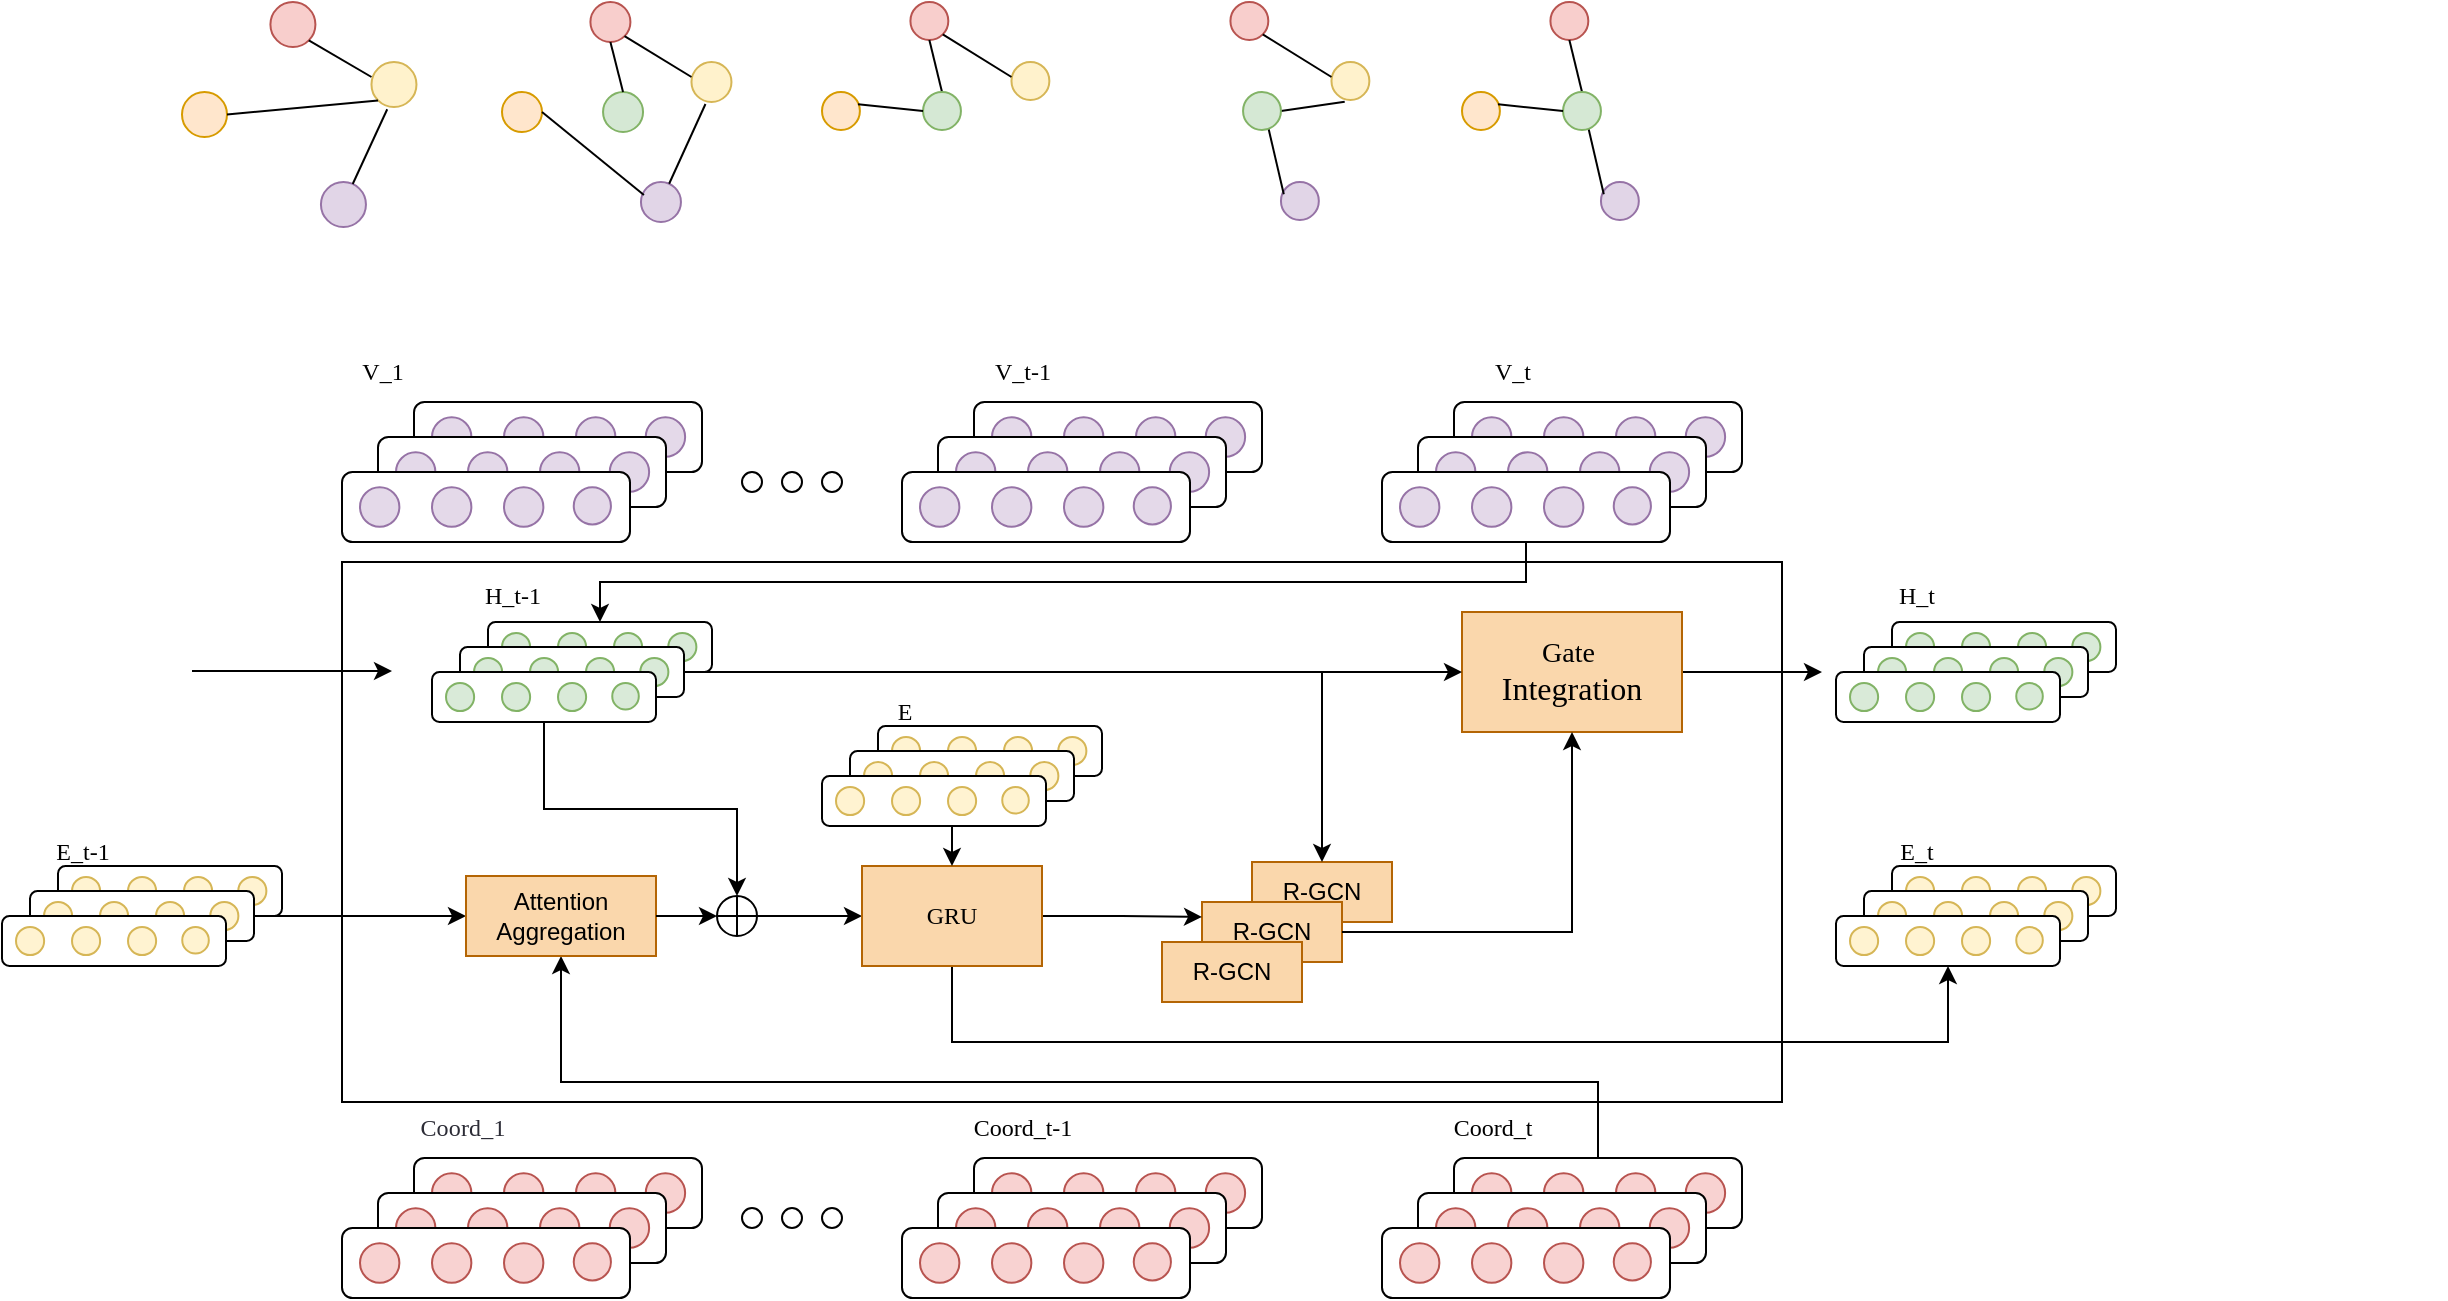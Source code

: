 <mxfile version="25.0.3">
  <diagram name="第 1 页" id="C9Wwim8QM8_0M7PRquI8">
    <mxGraphModel dx="2190" dy="924" grid="1" gridSize="10" guides="1" tooltips="1" connect="1" arrows="1" fold="1" page="1" pageScale="1" pageWidth="827" pageHeight="1169" math="0" shadow="0">
      <root>
        <mxCell id="0" />
        <mxCell id="1" parent="0" />
        <mxCell id="RLp4bz0iWzhQgfL3OJoK-450" value="" style="rounded=0;whiteSpace=wrap;html=1;" vertex="1" parent="1">
          <mxGeometry x="80" y="360" width="720" height="270" as="geometry" />
        </mxCell>
        <mxCell id="RLp4bz0iWzhQgfL3OJoK-14" value="" style="group" vertex="1" connectable="0" parent="1">
          <mxGeometry y="80" width="120" height="120" as="geometry" />
        </mxCell>
        <mxCell id="RLp4bz0iWzhQgfL3OJoK-4" value="" style="ellipse;whiteSpace=wrap;html=1;aspect=fixed;fillColor=#ffe6cc;strokeColor=#d79b00;" vertex="1" parent="RLp4bz0iWzhQgfL3OJoK-14">
          <mxGeometry y="45" width="22.5" height="22.5" as="geometry" />
        </mxCell>
        <mxCell id="RLp4bz0iWzhQgfL3OJoK-6" value="" style="ellipse;whiteSpace=wrap;html=1;aspect=fixed;fillColor=#e1d5e7;strokeColor=#9673a6;" vertex="1" parent="RLp4bz0iWzhQgfL3OJoK-14">
          <mxGeometry x="69.474" y="90" width="22.5" height="22.5" as="geometry" />
        </mxCell>
        <mxCell id="RLp4bz0iWzhQgfL3OJoK-7" value="" style="ellipse;whiteSpace=wrap;html=1;aspect=fixed;fillColor=#fff2cc;strokeColor=#d6b656;" vertex="1" parent="RLp4bz0iWzhQgfL3OJoK-14">
          <mxGeometry x="94.737" y="30" width="22.5" height="22.5" as="geometry" />
        </mxCell>
        <mxCell id="RLp4bz0iWzhQgfL3OJoK-9" value="" style="ellipse;whiteSpace=wrap;html=1;aspect=fixed;fillColor=#f8cecc;strokeColor=#b85450;" vertex="1" parent="RLp4bz0iWzhQgfL3OJoK-14">
          <mxGeometry x="44.211" width="22.5" height="22.5" as="geometry" />
        </mxCell>
        <mxCell id="RLp4bz0iWzhQgfL3OJoK-11" value="" style="endArrow=none;html=1;rounded=0;exitX=0.35;exitY=1.05;exitDx=0;exitDy=0;exitPerimeter=0;" edge="1" parent="RLp4bz0iWzhQgfL3OJoK-14" source="RLp4bz0iWzhQgfL3OJoK-7" target="RLp4bz0iWzhQgfL3OJoK-6">
          <mxGeometry width="50" height="50" relative="1" as="geometry">
            <mxPoint x="98.526" y="55.5" as="sourcePoint" />
            <mxPoint x="145.263" y="52.5" as="targetPoint" />
          </mxGeometry>
        </mxCell>
        <mxCell id="RLp4bz0iWzhQgfL3OJoK-12" value="" style="endArrow=none;html=1;rounded=0;exitX=1;exitY=1;exitDx=0;exitDy=0;" edge="1" parent="RLp4bz0iWzhQgfL3OJoK-14" source="RLp4bz0iWzhQgfL3OJoK-9">
          <mxGeometry width="50" height="50" relative="1" as="geometry">
            <mxPoint x="113.684" y="90" as="sourcePoint" />
            <mxPoint x="94.737" y="37.5" as="targetPoint" />
          </mxGeometry>
        </mxCell>
        <mxCell id="RLp4bz0iWzhQgfL3OJoK-13" value="" style="endArrow=none;html=1;rounded=0;exitX=1;exitY=0.5;exitDx=0;exitDy=0;entryX=0;entryY=1;entryDx=0;entryDy=0;" edge="1" parent="RLp4bz0iWzhQgfL3OJoK-14" source="RLp4bz0iWzhQgfL3OJoK-4" target="RLp4bz0iWzhQgfL3OJoK-7">
          <mxGeometry width="50" height="50" relative="1" as="geometry">
            <mxPoint x="113.684" y="90" as="sourcePoint" />
            <mxPoint x="145.263" y="52.5" as="targetPoint" />
          </mxGeometry>
        </mxCell>
        <mxCell id="RLp4bz0iWzhQgfL3OJoK-16" value="" style="group" vertex="1" connectable="0" parent="1">
          <mxGeometry x="160" y="80" width="120" height="120" as="geometry" />
        </mxCell>
        <mxCell id="RLp4bz0iWzhQgfL3OJoK-17" value="" style="ellipse;whiteSpace=wrap;html=1;aspect=fixed;fillColor=#ffe6cc;strokeColor=#d79b00;" vertex="1" parent="RLp4bz0iWzhQgfL3OJoK-16">
          <mxGeometry y="45" width="20" height="20" as="geometry" />
        </mxCell>
        <mxCell id="RLp4bz0iWzhQgfL3OJoK-18" value="" style="ellipse;whiteSpace=wrap;html=1;aspect=fixed;fillColor=#e1d5e7;strokeColor=#9673a6;" vertex="1" parent="RLp4bz0iWzhQgfL3OJoK-16">
          <mxGeometry x="69.474" y="90" width="20" height="20" as="geometry" />
        </mxCell>
        <mxCell id="RLp4bz0iWzhQgfL3OJoK-19" value="" style="ellipse;whiteSpace=wrap;html=1;aspect=fixed;fillColor=#fff2cc;strokeColor=#d6b656;" vertex="1" parent="RLp4bz0iWzhQgfL3OJoK-16">
          <mxGeometry x="94.737" y="30" width="20" height="20" as="geometry" />
        </mxCell>
        <mxCell id="RLp4bz0iWzhQgfL3OJoK-20" value="" style="ellipse;whiteSpace=wrap;html=1;aspect=fixed;fillColor=#f8cecc;strokeColor=#b85450;" vertex="1" parent="RLp4bz0iWzhQgfL3OJoK-16">
          <mxGeometry x="44.211" width="20" height="20" as="geometry" />
        </mxCell>
        <mxCell id="RLp4bz0iWzhQgfL3OJoK-21" value="" style="endArrow=none;html=1;rounded=0;exitX=0.35;exitY=1.05;exitDx=0;exitDy=0;exitPerimeter=0;" edge="1" parent="RLp4bz0iWzhQgfL3OJoK-16" source="RLp4bz0iWzhQgfL3OJoK-19" target="RLp4bz0iWzhQgfL3OJoK-18">
          <mxGeometry width="50" height="50" relative="1" as="geometry">
            <mxPoint x="98.526" y="55.5" as="sourcePoint" />
            <mxPoint x="145.263" y="52.5" as="targetPoint" />
          </mxGeometry>
        </mxCell>
        <mxCell id="RLp4bz0iWzhQgfL3OJoK-22" value="" style="endArrow=none;html=1;rounded=0;exitX=1;exitY=1;exitDx=0;exitDy=0;" edge="1" parent="RLp4bz0iWzhQgfL3OJoK-16" source="RLp4bz0iWzhQgfL3OJoK-20">
          <mxGeometry width="50" height="50" relative="1" as="geometry">
            <mxPoint x="113.684" y="90" as="sourcePoint" />
            <mxPoint x="94.737" y="37.5" as="targetPoint" />
          </mxGeometry>
        </mxCell>
        <mxCell id="RLp4bz0iWzhQgfL3OJoK-23" value="" style="endArrow=none;html=1;rounded=0;exitX=1;exitY=0.5;exitDx=0;exitDy=0;entryX=0.075;entryY=0.325;entryDx=0;entryDy=0;entryPerimeter=0;" edge="1" parent="RLp4bz0iWzhQgfL3OJoK-16" source="RLp4bz0iWzhQgfL3OJoK-17" target="RLp4bz0iWzhQgfL3OJoK-18">
          <mxGeometry width="50" height="50" relative="1" as="geometry">
            <mxPoint x="113.684" y="90" as="sourcePoint" />
            <mxPoint x="145.263" y="52.5" as="targetPoint" />
          </mxGeometry>
        </mxCell>
        <mxCell id="RLp4bz0iWzhQgfL3OJoK-24" value="" style="ellipse;whiteSpace=wrap;html=1;aspect=fixed;fillColor=#d5e8d4;strokeColor=#82b366;" vertex="1" parent="RLp4bz0iWzhQgfL3OJoK-16">
          <mxGeometry x="50.526" y="45" width="20" height="20" as="geometry" />
        </mxCell>
        <mxCell id="RLp4bz0iWzhQgfL3OJoK-25" value="" style="endArrow=none;html=1;rounded=0;exitX=0.5;exitY=1;exitDx=0;exitDy=0;entryX=0.5;entryY=0;entryDx=0;entryDy=0;" edge="1" parent="RLp4bz0iWzhQgfL3OJoK-16" source="RLp4bz0iWzhQgfL3OJoK-20" target="RLp4bz0iWzhQgfL3OJoK-24">
          <mxGeometry width="50" height="50" relative="1" as="geometry">
            <mxPoint x="50.526" y="210" as="sourcePoint" />
            <mxPoint x="82.105" y="172.5" as="targetPoint" />
          </mxGeometry>
        </mxCell>
        <mxCell id="RLp4bz0iWzhQgfL3OJoK-26" value="" style="group" vertex="1" connectable="0" parent="1">
          <mxGeometry x="320" y="80" width="120" height="120" as="geometry" />
        </mxCell>
        <mxCell id="RLp4bz0iWzhQgfL3OJoK-27" value="" style="ellipse;whiteSpace=wrap;html=1;aspect=fixed;fillColor=#ffe6cc;strokeColor=#d79b00;" vertex="1" parent="RLp4bz0iWzhQgfL3OJoK-26">
          <mxGeometry y="45" width="18.947" height="18.947" as="geometry" />
        </mxCell>
        <mxCell id="RLp4bz0iWzhQgfL3OJoK-29" value="" style="ellipse;whiteSpace=wrap;html=1;aspect=fixed;fillColor=#fff2cc;strokeColor=#d6b656;" vertex="1" parent="RLp4bz0iWzhQgfL3OJoK-26">
          <mxGeometry x="94.737" y="30" width="18.947" height="18.947" as="geometry" />
        </mxCell>
        <mxCell id="RLp4bz0iWzhQgfL3OJoK-30" value="" style="ellipse;whiteSpace=wrap;html=1;aspect=fixed;fillColor=#f8cecc;strokeColor=#b85450;" vertex="1" parent="RLp4bz0iWzhQgfL3OJoK-26">
          <mxGeometry x="44.211" width="18.947" height="18.947" as="geometry" />
        </mxCell>
        <mxCell id="RLp4bz0iWzhQgfL3OJoK-32" value="" style="endArrow=none;html=1;rounded=0;exitX=1;exitY=1;exitDx=0;exitDy=0;" edge="1" parent="RLp4bz0iWzhQgfL3OJoK-26" source="RLp4bz0iWzhQgfL3OJoK-30">
          <mxGeometry width="50" height="50" relative="1" as="geometry">
            <mxPoint x="113.684" y="90" as="sourcePoint" />
            <mxPoint x="94.737" y="37.5" as="targetPoint" />
          </mxGeometry>
        </mxCell>
        <mxCell id="RLp4bz0iWzhQgfL3OJoK-33" value="" style="endArrow=none;html=1;rounded=0;entryX=0.5;entryY=1;entryDx=0;entryDy=0;exitX=0.5;exitY=0;exitDx=0;exitDy=0;" edge="1" parent="RLp4bz0iWzhQgfL3OJoK-26" source="RLp4bz0iWzhQgfL3OJoK-34" target="RLp4bz0iWzhQgfL3OJoK-30">
          <mxGeometry width="50" height="50" relative="1" as="geometry">
            <mxPoint x="60" y="40" as="sourcePoint" />
            <mxPoint x="145.263" y="52.5" as="targetPoint" />
          </mxGeometry>
        </mxCell>
        <mxCell id="RLp4bz0iWzhQgfL3OJoK-34" value="" style="ellipse;whiteSpace=wrap;html=1;aspect=fixed;fillColor=#d5e8d4;strokeColor=#82b366;" vertex="1" parent="RLp4bz0iWzhQgfL3OJoK-26">
          <mxGeometry x="50.526" y="45" width="18.947" height="18.947" as="geometry" />
        </mxCell>
        <mxCell id="RLp4bz0iWzhQgfL3OJoK-35" value="" style="endArrow=none;html=1;rounded=0;exitX=0.95;exitY=0.325;exitDx=0;exitDy=0;entryX=0;entryY=0.5;entryDx=0;entryDy=0;exitPerimeter=0;" edge="1" parent="RLp4bz0iWzhQgfL3OJoK-26" source="RLp4bz0iWzhQgfL3OJoK-27" target="RLp4bz0iWzhQgfL3OJoK-34">
          <mxGeometry width="50" height="50" relative="1" as="geometry">
            <mxPoint x="50.526" y="210" as="sourcePoint" />
            <mxPoint x="82.105" y="172.5" as="targetPoint" />
          </mxGeometry>
        </mxCell>
        <mxCell id="RLp4bz0iWzhQgfL3OJoK-69" value="" style="group" vertex="1" connectable="0" parent="1">
          <mxGeometry x="480" y="80" width="120" height="120" as="geometry" />
        </mxCell>
        <mxCell id="RLp4bz0iWzhQgfL3OJoK-71" value="" style="ellipse;whiteSpace=wrap;html=1;aspect=fixed;fillColor=#e1d5e7;strokeColor=#9673a6;" vertex="1" parent="RLp4bz0iWzhQgfL3OJoK-69">
          <mxGeometry x="69.474" y="90" width="18.947" height="18.947" as="geometry" />
        </mxCell>
        <mxCell id="RLp4bz0iWzhQgfL3OJoK-72" value="" style="ellipse;whiteSpace=wrap;html=1;aspect=fixed;fillColor=#fff2cc;strokeColor=#d6b656;" vertex="1" parent="RLp4bz0iWzhQgfL3OJoK-69">
          <mxGeometry x="94.737" y="30" width="18.947" height="18.947" as="geometry" />
        </mxCell>
        <mxCell id="RLp4bz0iWzhQgfL3OJoK-73" value="" style="ellipse;whiteSpace=wrap;html=1;aspect=fixed;fillColor=#f8cecc;strokeColor=#b85450;" vertex="1" parent="RLp4bz0iWzhQgfL3OJoK-69">
          <mxGeometry x="44.211" width="18.947" height="18.947" as="geometry" />
        </mxCell>
        <mxCell id="RLp4bz0iWzhQgfL3OJoK-74" value="" style="endArrow=none;html=1;rounded=0;exitX=0.35;exitY=1.05;exitDx=0;exitDy=0;exitPerimeter=0;entryX=1;entryY=0.5;entryDx=0;entryDy=0;" edge="1" parent="RLp4bz0iWzhQgfL3OJoK-69" source="RLp4bz0iWzhQgfL3OJoK-72" target="RLp4bz0iWzhQgfL3OJoK-77">
          <mxGeometry width="50" height="50" relative="1" as="geometry">
            <mxPoint x="98.526" y="55.5" as="sourcePoint" />
            <mxPoint x="145.263" y="52.5" as="targetPoint" />
          </mxGeometry>
        </mxCell>
        <mxCell id="RLp4bz0iWzhQgfL3OJoK-75" value="" style="endArrow=none;html=1;rounded=0;exitX=1;exitY=1;exitDx=0;exitDy=0;" edge="1" parent="RLp4bz0iWzhQgfL3OJoK-69" source="RLp4bz0iWzhQgfL3OJoK-73">
          <mxGeometry width="50" height="50" relative="1" as="geometry">
            <mxPoint x="113.684" y="90" as="sourcePoint" />
            <mxPoint x="94.737" y="37.5" as="targetPoint" />
          </mxGeometry>
        </mxCell>
        <mxCell id="RLp4bz0iWzhQgfL3OJoK-76" value="" style="endArrow=none;html=1;rounded=0;exitX=0.675;exitY=0.975;exitDx=0;exitDy=0;entryX=0.075;entryY=0.325;entryDx=0;entryDy=0;entryPerimeter=0;exitPerimeter=0;" edge="1" parent="RLp4bz0iWzhQgfL3OJoK-69" source="RLp4bz0iWzhQgfL3OJoK-77" target="RLp4bz0iWzhQgfL3OJoK-71">
          <mxGeometry width="50" height="50" relative="1" as="geometry">
            <mxPoint x="113.684" y="90" as="sourcePoint" />
            <mxPoint x="145.263" y="52.5" as="targetPoint" />
          </mxGeometry>
        </mxCell>
        <mxCell id="RLp4bz0iWzhQgfL3OJoK-77" value="" style="ellipse;whiteSpace=wrap;html=1;aspect=fixed;fillColor=#d5e8d4;strokeColor=#82b366;" vertex="1" parent="RLp4bz0iWzhQgfL3OJoK-69">
          <mxGeometry x="50.526" y="45" width="18.947" height="18.947" as="geometry" />
        </mxCell>
        <mxCell id="RLp4bz0iWzhQgfL3OJoK-79" value="" style="group" vertex="1" connectable="0" parent="1">
          <mxGeometry x="640" y="80" width="120" height="120" as="geometry" />
        </mxCell>
        <mxCell id="RLp4bz0iWzhQgfL3OJoK-80" value="" style="ellipse;whiteSpace=wrap;html=1;aspect=fixed;fillColor=#ffe6cc;strokeColor=#d79b00;" vertex="1" parent="RLp4bz0iWzhQgfL3OJoK-79">
          <mxGeometry y="45" width="18.947" height="18.947" as="geometry" />
        </mxCell>
        <mxCell id="RLp4bz0iWzhQgfL3OJoK-81" value="" style="ellipse;whiteSpace=wrap;html=1;aspect=fixed;fillColor=#e1d5e7;strokeColor=#9673a6;" vertex="1" parent="RLp4bz0iWzhQgfL3OJoK-79">
          <mxGeometry x="69.474" y="90" width="18.947" height="18.947" as="geometry" />
        </mxCell>
        <mxCell id="RLp4bz0iWzhQgfL3OJoK-83" value="" style="ellipse;whiteSpace=wrap;html=1;aspect=fixed;fillColor=#f8cecc;strokeColor=#b85450;" vertex="1" parent="RLp4bz0iWzhQgfL3OJoK-79">
          <mxGeometry x="44.211" width="18.947" height="18.947" as="geometry" />
        </mxCell>
        <mxCell id="RLp4bz0iWzhQgfL3OJoK-85" value="" style="endArrow=none;html=1;rounded=0;exitX=0.5;exitY=1;exitDx=0;exitDy=0;entryX=0.5;entryY=0;entryDx=0;entryDy=0;" edge="1" parent="RLp4bz0iWzhQgfL3OJoK-79" source="RLp4bz0iWzhQgfL3OJoK-83" target="RLp4bz0iWzhQgfL3OJoK-87">
          <mxGeometry width="50" height="50" relative="1" as="geometry">
            <mxPoint x="113.684" y="90" as="sourcePoint" />
            <mxPoint x="60" y="40" as="targetPoint" />
          </mxGeometry>
        </mxCell>
        <mxCell id="RLp4bz0iWzhQgfL3OJoK-86" value="" style="endArrow=none;html=1;rounded=0;exitX=0.675;exitY=0.975;exitDx=0;exitDy=0;entryX=0.075;entryY=0.325;entryDx=0;entryDy=0;entryPerimeter=0;exitPerimeter=0;" edge="1" parent="RLp4bz0iWzhQgfL3OJoK-79" source="RLp4bz0iWzhQgfL3OJoK-87" target="RLp4bz0iWzhQgfL3OJoK-81">
          <mxGeometry width="50" height="50" relative="1" as="geometry">
            <mxPoint x="113.684" y="90" as="sourcePoint" />
            <mxPoint x="145.263" y="52.5" as="targetPoint" />
          </mxGeometry>
        </mxCell>
        <mxCell id="RLp4bz0iWzhQgfL3OJoK-87" value="" style="ellipse;whiteSpace=wrap;html=1;aspect=fixed;fillColor=#d5e8d4;strokeColor=#82b366;" vertex="1" parent="RLp4bz0iWzhQgfL3OJoK-79">
          <mxGeometry x="50.526" y="45" width="18.947" height="18.947" as="geometry" />
        </mxCell>
        <mxCell id="RLp4bz0iWzhQgfL3OJoK-88" value="" style="endArrow=none;html=1;rounded=0;exitX=0.95;exitY=0.325;exitDx=0;exitDy=0;entryX=0;entryY=0.5;entryDx=0;entryDy=0;exitPerimeter=0;" edge="1" parent="RLp4bz0iWzhQgfL3OJoK-79" source="RLp4bz0iWzhQgfL3OJoK-80" target="RLp4bz0iWzhQgfL3OJoK-87">
          <mxGeometry width="50" height="50" relative="1" as="geometry">
            <mxPoint x="50.526" y="210" as="sourcePoint" />
            <mxPoint x="82.105" y="172.5" as="targetPoint" />
          </mxGeometry>
        </mxCell>
        <mxCell id="RLp4bz0iWzhQgfL3OJoK-120" value="" style="group" vertex="1" connectable="0" parent="1">
          <mxGeometry x="80" y="280" width="180" height="70" as="geometry" />
        </mxCell>
        <mxCell id="RLp4bz0iWzhQgfL3OJoK-105" value="" style="group;fillOpacity=90;" vertex="1" connectable="0" parent="RLp4bz0iWzhQgfL3OJoK-120">
          <mxGeometry x="36" width="144" height="35" as="geometry" />
        </mxCell>
        <mxCell id="RLp4bz0iWzhQgfL3OJoK-90" value="" style="rounded=1;whiteSpace=wrap;html=1;" vertex="1" parent="RLp4bz0iWzhQgfL3OJoK-105">
          <mxGeometry width="144" height="35" as="geometry" />
        </mxCell>
        <mxCell id="RLp4bz0iWzhQgfL3OJoK-91" value="" style="ellipse;whiteSpace=wrap;html=1;aspect=fixed;fillColor=#e1d5e7;strokeColor=#9673a6;fillOpacity=90;" vertex="1" parent="RLp4bz0iWzhQgfL3OJoK-105">
          <mxGeometry x="9.003" y="7.656" width="19.688" height="19.688" as="geometry" />
        </mxCell>
        <mxCell id="RLp4bz0iWzhQgfL3OJoK-92" value="" style="ellipse;whiteSpace=wrap;html=1;aspect=fixed;fillColor=#e1d5e7;strokeColor=#9673a6;fillOpacity=90;" vertex="1" parent="RLp4bz0iWzhQgfL3OJoK-105">
          <mxGeometry x="45.003" y="7.656" width="19.688" height="19.688" as="geometry" />
        </mxCell>
        <mxCell id="RLp4bz0iWzhQgfL3OJoK-93" value="" style="ellipse;whiteSpace=wrap;html=1;aspect=fixed;fillColor=#e1d5e7;strokeColor=#9673a6;fillOpacity=90;" vertex="1" parent="RLp4bz0iWzhQgfL3OJoK-105">
          <mxGeometry x="81.003" y="7.656" width="19.688" height="19.688" as="geometry" />
        </mxCell>
        <mxCell id="RLp4bz0iWzhQgfL3OJoK-94" value="" style="ellipse;whiteSpace=wrap;html=1;aspect=fixed;fillColor=#e1d5e7;strokeColor=#9673a6;fillOpacity=90;" vertex="1" parent="RLp4bz0iWzhQgfL3OJoK-105">
          <mxGeometry x="115.878" y="7.656" width="19.688" height="19.688" as="geometry" />
        </mxCell>
        <mxCell id="RLp4bz0iWzhQgfL3OJoK-107" value="" style="group" vertex="1" connectable="0" parent="RLp4bz0iWzhQgfL3OJoK-120">
          <mxGeometry x="18" y="17.5" width="144" height="35" as="geometry" />
        </mxCell>
        <mxCell id="RLp4bz0iWzhQgfL3OJoK-108" value="" style="rounded=1;whiteSpace=wrap;html=1;" vertex="1" parent="RLp4bz0iWzhQgfL3OJoK-107">
          <mxGeometry width="144" height="35" as="geometry" />
        </mxCell>
        <mxCell id="RLp4bz0iWzhQgfL3OJoK-109" value="" style="ellipse;whiteSpace=wrap;html=1;aspect=fixed;fillColor=#e1d5e7;strokeColor=#9673a6;fillOpacity=90;" vertex="1" parent="RLp4bz0iWzhQgfL3OJoK-107">
          <mxGeometry x="9.003" y="7.656" width="19.688" height="19.688" as="geometry" />
        </mxCell>
        <mxCell id="RLp4bz0iWzhQgfL3OJoK-110" value="" style="ellipse;whiteSpace=wrap;html=1;aspect=fixed;fillColor=#e1d5e7;strokeColor=#9673a6;fillOpacity=90;" vertex="1" parent="RLp4bz0iWzhQgfL3OJoK-107">
          <mxGeometry x="45.003" y="7.656" width="19.688" height="19.688" as="geometry" />
        </mxCell>
        <mxCell id="RLp4bz0iWzhQgfL3OJoK-111" value="" style="ellipse;whiteSpace=wrap;html=1;aspect=fixed;fillColor=#e1d5e7;strokeColor=#9673a6;fillOpacity=90;" vertex="1" parent="RLp4bz0iWzhQgfL3OJoK-107">
          <mxGeometry x="81.003" y="7.656" width="19.688" height="19.688" as="geometry" />
        </mxCell>
        <mxCell id="RLp4bz0iWzhQgfL3OJoK-112" value="" style="ellipse;whiteSpace=wrap;html=1;aspect=fixed;fillColor=#e1d5e7;strokeColor=#9673a6;fillOpacity=90;" vertex="1" parent="RLp4bz0iWzhQgfL3OJoK-107">
          <mxGeometry x="115.878" y="7.656" width="19.688" height="19.688" as="geometry" />
        </mxCell>
        <mxCell id="RLp4bz0iWzhQgfL3OJoK-113" value="" style="group;fillOpacity=90;" vertex="1" connectable="0" parent="RLp4bz0iWzhQgfL3OJoK-120">
          <mxGeometry y="35" width="144" height="35" as="geometry" />
        </mxCell>
        <mxCell id="RLp4bz0iWzhQgfL3OJoK-114" value="" style="rounded=1;whiteSpace=wrap;html=1;" vertex="1" parent="RLp4bz0iWzhQgfL3OJoK-113">
          <mxGeometry width="144" height="35" as="geometry" />
        </mxCell>
        <mxCell id="RLp4bz0iWzhQgfL3OJoK-115" value="" style="ellipse;whiteSpace=wrap;html=1;aspect=fixed;fillColor=#e1d5e7;strokeColor=#9673a6;fillOpacity=90;" vertex="1" parent="RLp4bz0iWzhQgfL3OJoK-113">
          <mxGeometry x="9.003" y="7.656" width="19.688" height="19.688" as="geometry" />
        </mxCell>
        <mxCell id="RLp4bz0iWzhQgfL3OJoK-116" value="" style="ellipse;whiteSpace=wrap;html=1;aspect=fixed;fillColor=#e1d5e7;strokeColor=#9673a6;fillOpacity=90;" vertex="1" parent="RLp4bz0iWzhQgfL3OJoK-113">
          <mxGeometry x="45.003" y="7.656" width="19.688" height="19.688" as="geometry" />
        </mxCell>
        <mxCell id="RLp4bz0iWzhQgfL3OJoK-117" value="" style="ellipse;whiteSpace=wrap;html=1;aspect=fixed;fillColor=#e1d5e7;strokeColor=#9673a6;fillOpacity=90;" vertex="1" parent="RLp4bz0iWzhQgfL3OJoK-113">
          <mxGeometry x="81.003" y="7.656" width="19.688" height="19.688" as="geometry" />
        </mxCell>
        <mxCell id="RLp4bz0iWzhQgfL3OJoK-118" value="" style="ellipse;whiteSpace=wrap;html=1;aspect=fixed;fillColor=#e1d5e7;strokeColor=#9673a6;fillOpacity=90;" vertex="1" parent="RLp4bz0iWzhQgfL3OJoK-113">
          <mxGeometry x="115.875" y="7.656" width="18.594" height="18.594" as="geometry" />
        </mxCell>
        <mxCell id="RLp4bz0iWzhQgfL3OJoK-169" value="" style="group;fillColor=default;fillStyle=dots;fillOpacity=90;" vertex="1" connectable="0" parent="1">
          <mxGeometry x="280" y="315" width="50" height="10" as="geometry" />
        </mxCell>
        <mxCell id="RLp4bz0iWzhQgfL3OJoK-160" value="" style="ellipse;whiteSpace=wrap;html=1;aspect=fixed;fillColor=default;fillStyle=dots;fillOpacity=90;" vertex="1" parent="RLp4bz0iWzhQgfL3OJoK-169">
          <mxGeometry width="10" height="10" as="geometry" />
        </mxCell>
        <mxCell id="RLp4bz0iWzhQgfL3OJoK-161" value="" style="ellipse;whiteSpace=wrap;html=1;aspect=fixed;fillColor=default;fillStyle=dots;" vertex="1" parent="RLp4bz0iWzhQgfL3OJoK-169">
          <mxGeometry x="20" width="10" height="10" as="geometry" />
        </mxCell>
        <mxCell id="RLp4bz0iWzhQgfL3OJoK-168" value="" style="ellipse;whiteSpace=wrap;html=1;aspect=fixed;fillColor=default;fillStyle=dots;fillOpacity=90;" vertex="1" parent="RLp4bz0iWzhQgfL3OJoK-169">
          <mxGeometry x="40" width="10" height="10" as="geometry" />
        </mxCell>
        <mxCell id="RLp4bz0iWzhQgfL3OJoK-170" value="&lt;font face=&quot;Times New Roman&quot;&gt;V_1&lt;/font&gt;" style="text;html=1;align=center;verticalAlign=middle;resizable=0;points=[];autosize=1;strokeColor=none;fillColor=none;" vertex="1" parent="1">
          <mxGeometry x="80" y="250" width="40" height="30" as="geometry" />
        </mxCell>
        <mxCell id="RLp4bz0iWzhQgfL3OJoK-171" value="&lt;font face=&quot;Times New Roman&quot;&gt;V_t-1&lt;/font&gt;" style="text;html=1;align=center;verticalAlign=middle;resizable=0;points=[];autosize=1;strokeColor=none;fillColor=none;" vertex="1" parent="1">
          <mxGeometry x="395" y="250" width="50" height="30" as="geometry" />
        </mxCell>
        <mxCell id="RLp4bz0iWzhQgfL3OJoK-172" value="&lt;font face=&quot;Times New Roman&quot;&gt;V_t&lt;/font&gt;" style="text;html=1;align=center;verticalAlign=middle;resizable=0;points=[];autosize=1;strokeColor=none;fillColor=none;" vertex="1" parent="1">
          <mxGeometry x="645" y="250" width="40" height="30" as="geometry" />
        </mxCell>
        <mxCell id="RLp4bz0iWzhQgfL3OJoK-178" value="" style="group" vertex="1" connectable="0" parent="1">
          <mxGeometry x="490" y="510" width="115" height="70" as="geometry" />
        </mxCell>
        <mxCell id="RLp4bz0iWzhQgfL3OJoK-174" value="R-GCN" style="rounded=0;whiteSpace=wrap;html=1;fillColor=#fad7ac;strokeColor=#b46504;" vertex="1" parent="RLp4bz0iWzhQgfL3OJoK-178">
          <mxGeometry x="45" width="70" height="30" as="geometry" />
        </mxCell>
        <mxCell id="RLp4bz0iWzhQgfL3OJoK-175" value="R-GCN" style="rounded=0;whiteSpace=wrap;html=1;fillColor=#fad7ac;strokeColor=#b46504;" vertex="1" parent="RLp4bz0iWzhQgfL3OJoK-178">
          <mxGeometry x="20" y="20" width="70" height="30" as="geometry" />
        </mxCell>
        <mxCell id="RLp4bz0iWzhQgfL3OJoK-176" value="R-GCN" style="rounded=0;whiteSpace=wrap;html=1;fillColor=#fad7ac;strokeColor=#b46504;" vertex="1" parent="RLp4bz0iWzhQgfL3OJoK-178">
          <mxGeometry y="40" width="70" height="30" as="geometry" />
        </mxCell>
        <mxCell id="RLp4bz0iWzhQgfL3OJoK-200" value="" style="group" vertex="1" connectable="0" parent="1">
          <mxGeometry x="360" y="280" width="180" height="70" as="geometry" />
        </mxCell>
        <mxCell id="RLp4bz0iWzhQgfL3OJoK-201" value="" style="group;fillOpacity=90;" vertex="1" connectable="0" parent="RLp4bz0iWzhQgfL3OJoK-200">
          <mxGeometry x="36" width="144" height="35" as="geometry" />
        </mxCell>
        <mxCell id="RLp4bz0iWzhQgfL3OJoK-202" value="" style="rounded=1;whiteSpace=wrap;html=1;" vertex="1" parent="RLp4bz0iWzhQgfL3OJoK-201">
          <mxGeometry width="144" height="35" as="geometry" />
        </mxCell>
        <mxCell id="RLp4bz0iWzhQgfL3OJoK-203" value="" style="ellipse;whiteSpace=wrap;html=1;aspect=fixed;fillColor=#e1d5e7;strokeColor=#9673a6;fillOpacity=90;" vertex="1" parent="RLp4bz0iWzhQgfL3OJoK-201">
          <mxGeometry x="9.003" y="7.656" width="19.688" height="19.688" as="geometry" />
        </mxCell>
        <mxCell id="RLp4bz0iWzhQgfL3OJoK-204" value="" style="ellipse;whiteSpace=wrap;html=1;aspect=fixed;fillColor=#e1d5e7;strokeColor=#9673a6;fillOpacity=90;" vertex="1" parent="RLp4bz0iWzhQgfL3OJoK-201">
          <mxGeometry x="45.003" y="7.656" width="19.688" height="19.688" as="geometry" />
        </mxCell>
        <mxCell id="RLp4bz0iWzhQgfL3OJoK-205" value="" style="ellipse;whiteSpace=wrap;html=1;aspect=fixed;fillColor=#e1d5e7;strokeColor=#9673a6;fillOpacity=90;" vertex="1" parent="RLp4bz0iWzhQgfL3OJoK-201">
          <mxGeometry x="81.003" y="7.656" width="19.688" height="19.688" as="geometry" />
        </mxCell>
        <mxCell id="RLp4bz0iWzhQgfL3OJoK-206" value="" style="ellipse;whiteSpace=wrap;html=1;aspect=fixed;fillColor=#e1d5e7;strokeColor=#9673a6;fillOpacity=90;" vertex="1" parent="RLp4bz0iWzhQgfL3OJoK-201">
          <mxGeometry x="115.878" y="7.656" width="19.688" height="19.688" as="geometry" />
        </mxCell>
        <mxCell id="RLp4bz0iWzhQgfL3OJoK-207" value="" style="group" vertex="1" connectable="0" parent="RLp4bz0iWzhQgfL3OJoK-200">
          <mxGeometry x="18" y="17.5" width="144" height="35" as="geometry" />
        </mxCell>
        <mxCell id="RLp4bz0iWzhQgfL3OJoK-208" value="" style="rounded=1;whiteSpace=wrap;html=1;" vertex="1" parent="RLp4bz0iWzhQgfL3OJoK-207">
          <mxGeometry width="144" height="35" as="geometry" />
        </mxCell>
        <mxCell id="RLp4bz0iWzhQgfL3OJoK-209" value="" style="ellipse;whiteSpace=wrap;html=1;aspect=fixed;fillColor=#e1d5e7;strokeColor=#9673a6;fillOpacity=90;" vertex="1" parent="RLp4bz0iWzhQgfL3OJoK-207">
          <mxGeometry x="9.003" y="7.656" width="19.688" height="19.688" as="geometry" />
        </mxCell>
        <mxCell id="RLp4bz0iWzhQgfL3OJoK-210" value="" style="ellipse;whiteSpace=wrap;html=1;aspect=fixed;fillColor=#e1d5e7;strokeColor=#9673a6;fillOpacity=90;" vertex="1" parent="RLp4bz0iWzhQgfL3OJoK-207">
          <mxGeometry x="45.003" y="7.656" width="19.688" height="19.688" as="geometry" />
        </mxCell>
        <mxCell id="RLp4bz0iWzhQgfL3OJoK-211" value="" style="ellipse;whiteSpace=wrap;html=1;aspect=fixed;fillColor=#e1d5e7;strokeColor=#9673a6;fillOpacity=90;" vertex="1" parent="RLp4bz0iWzhQgfL3OJoK-207">
          <mxGeometry x="81.003" y="7.656" width="19.688" height="19.688" as="geometry" />
        </mxCell>
        <mxCell id="RLp4bz0iWzhQgfL3OJoK-212" value="" style="ellipse;whiteSpace=wrap;html=1;aspect=fixed;fillColor=#e1d5e7;strokeColor=#9673a6;fillOpacity=90;" vertex="1" parent="RLp4bz0iWzhQgfL3OJoK-207">
          <mxGeometry x="115.878" y="7.656" width="19.688" height="19.688" as="geometry" />
        </mxCell>
        <mxCell id="RLp4bz0iWzhQgfL3OJoK-213" value="" style="group;fillOpacity=90;" vertex="1" connectable="0" parent="RLp4bz0iWzhQgfL3OJoK-200">
          <mxGeometry y="35" width="144" height="35" as="geometry" />
        </mxCell>
        <mxCell id="RLp4bz0iWzhQgfL3OJoK-214" value="" style="rounded=1;whiteSpace=wrap;html=1;" vertex="1" parent="RLp4bz0iWzhQgfL3OJoK-213">
          <mxGeometry width="144" height="35" as="geometry" />
        </mxCell>
        <mxCell id="RLp4bz0iWzhQgfL3OJoK-215" value="" style="ellipse;whiteSpace=wrap;html=1;aspect=fixed;fillColor=#e1d5e7;strokeColor=#9673a6;fillOpacity=90;" vertex="1" parent="RLp4bz0iWzhQgfL3OJoK-213">
          <mxGeometry x="9.003" y="7.656" width="19.688" height="19.688" as="geometry" />
        </mxCell>
        <mxCell id="RLp4bz0iWzhQgfL3OJoK-216" value="" style="ellipse;whiteSpace=wrap;html=1;aspect=fixed;fillColor=#e1d5e7;strokeColor=#9673a6;fillOpacity=90;" vertex="1" parent="RLp4bz0iWzhQgfL3OJoK-213">
          <mxGeometry x="45.003" y="7.656" width="19.688" height="19.688" as="geometry" />
        </mxCell>
        <mxCell id="RLp4bz0iWzhQgfL3OJoK-217" value="" style="ellipse;whiteSpace=wrap;html=1;aspect=fixed;fillColor=#e1d5e7;strokeColor=#9673a6;fillOpacity=90;" vertex="1" parent="RLp4bz0iWzhQgfL3OJoK-213">
          <mxGeometry x="81.003" y="7.656" width="19.688" height="19.688" as="geometry" />
        </mxCell>
        <mxCell id="RLp4bz0iWzhQgfL3OJoK-218" value="" style="ellipse;whiteSpace=wrap;html=1;aspect=fixed;fillColor=#e1d5e7;strokeColor=#9673a6;fillOpacity=90;" vertex="1" parent="RLp4bz0iWzhQgfL3OJoK-213">
          <mxGeometry x="115.875" y="7.656" width="18.594" height="18.594" as="geometry" />
        </mxCell>
        <mxCell id="RLp4bz0iWzhQgfL3OJoK-219" value="" style="group" vertex="1" connectable="0" parent="1">
          <mxGeometry x="600" y="280" width="180" height="70" as="geometry" />
        </mxCell>
        <mxCell id="RLp4bz0iWzhQgfL3OJoK-220" value="" style="group;fillOpacity=90;" vertex="1" connectable="0" parent="RLp4bz0iWzhQgfL3OJoK-219">
          <mxGeometry x="36" width="144" height="35" as="geometry" />
        </mxCell>
        <mxCell id="RLp4bz0iWzhQgfL3OJoK-221" value="" style="rounded=1;whiteSpace=wrap;html=1;" vertex="1" parent="RLp4bz0iWzhQgfL3OJoK-220">
          <mxGeometry width="144" height="35" as="geometry" />
        </mxCell>
        <mxCell id="RLp4bz0iWzhQgfL3OJoK-222" value="" style="ellipse;whiteSpace=wrap;html=1;aspect=fixed;fillColor=#e1d5e7;strokeColor=#9673a6;fillOpacity=90;" vertex="1" parent="RLp4bz0iWzhQgfL3OJoK-220">
          <mxGeometry x="9.003" y="7.656" width="19.688" height="19.688" as="geometry" />
        </mxCell>
        <mxCell id="RLp4bz0iWzhQgfL3OJoK-223" value="" style="ellipse;whiteSpace=wrap;html=1;aspect=fixed;fillColor=#e1d5e7;strokeColor=#9673a6;fillOpacity=90;" vertex="1" parent="RLp4bz0iWzhQgfL3OJoK-220">
          <mxGeometry x="45.003" y="7.656" width="19.688" height="19.688" as="geometry" />
        </mxCell>
        <mxCell id="RLp4bz0iWzhQgfL3OJoK-224" value="" style="ellipse;whiteSpace=wrap;html=1;aspect=fixed;fillColor=#e1d5e7;strokeColor=#9673a6;fillOpacity=90;" vertex="1" parent="RLp4bz0iWzhQgfL3OJoK-220">
          <mxGeometry x="81.003" y="7.656" width="19.688" height="19.688" as="geometry" />
        </mxCell>
        <mxCell id="RLp4bz0iWzhQgfL3OJoK-225" value="" style="ellipse;whiteSpace=wrap;html=1;aspect=fixed;fillColor=#e1d5e7;strokeColor=#9673a6;fillOpacity=90;" vertex="1" parent="RLp4bz0iWzhQgfL3OJoK-220">
          <mxGeometry x="115.878" y="7.656" width="19.688" height="19.688" as="geometry" />
        </mxCell>
        <mxCell id="RLp4bz0iWzhQgfL3OJoK-226" value="" style="group" vertex="1" connectable="0" parent="RLp4bz0iWzhQgfL3OJoK-219">
          <mxGeometry x="18" y="17.5" width="144" height="35" as="geometry" />
        </mxCell>
        <mxCell id="RLp4bz0iWzhQgfL3OJoK-227" value="" style="rounded=1;whiteSpace=wrap;html=1;" vertex="1" parent="RLp4bz0iWzhQgfL3OJoK-226">
          <mxGeometry width="144" height="35" as="geometry" />
        </mxCell>
        <mxCell id="RLp4bz0iWzhQgfL3OJoK-228" value="" style="ellipse;whiteSpace=wrap;html=1;aspect=fixed;fillColor=#e1d5e7;strokeColor=#9673a6;fillOpacity=90;" vertex="1" parent="RLp4bz0iWzhQgfL3OJoK-226">
          <mxGeometry x="9.003" y="7.656" width="19.688" height="19.688" as="geometry" />
        </mxCell>
        <mxCell id="RLp4bz0iWzhQgfL3OJoK-229" value="" style="ellipse;whiteSpace=wrap;html=1;aspect=fixed;fillColor=#e1d5e7;strokeColor=#9673a6;fillOpacity=90;" vertex="1" parent="RLp4bz0iWzhQgfL3OJoK-226">
          <mxGeometry x="45.003" y="7.656" width="19.688" height="19.688" as="geometry" />
        </mxCell>
        <mxCell id="RLp4bz0iWzhQgfL3OJoK-230" value="" style="ellipse;whiteSpace=wrap;html=1;aspect=fixed;fillColor=#e1d5e7;strokeColor=#9673a6;fillOpacity=90;" vertex="1" parent="RLp4bz0iWzhQgfL3OJoK-226">
          <mxGeometry x="81.003" y="7.656" width="19.688" height="19.688" as="geometry" />
        </mxCell>
        <mxCell id="RLp4bz0iWzhQgfL3OJoK-231" value="" style="ellipse;whiteSpace=wrap;html=1;aspect=fixed;fillColor=#e1d5e7;strokeColor=#9673a6;fillOpacity=90;" vertex="1" parent="RLp4bz0iWzhQgfL3OJoK-226">
          <mxGeometry x="115.878" y="7.656" width="19.688" height="19.688" as="geometry" />
        </mxCell>
        <mxCell id="RLp4bz0iWzhQgfL3OJoK-232" value="" style="group;fillOpacity=90;" vertex="1" connectable="0" parent="RLp4bz0iWzhQgfL3OJoK-219">
          <mxGeometry y="35" width="144" height="35" as="geometry" />
        </mxCell>
        <mxCell id="RLp4bz0iWzhQgfL3OJoK-233" value="" style="rounded=1;whiteSpace=wrap;html=1;" vertex="1" parent="RLp4bz0iWzhQgfL3OJoK-232">
          <mxGeometry width="144" height="35" as="geometry" />
        </mxCell>
        <mxCell id="RLp4bz0iWzhQgfL3OJoK-234" value="" style="ellipse;whiteSpace=wrap;html=1;aspect=fixed;fillColor=#e1d5e7;strokeColor=#9673a6;fillOpacity=90;" vertex="1" parent="RLp4bz0iWzhQgfL3OJoK-232">
          <mxGeometry x="9.003" y="7.656" width="19.688" height="19.688" as="geometry" />
        </mxCell>
        <mxCell id="RLp4bz0iWzhQgfL3OJoK-235" value="" style="ellipse;whiteSpace=wrap;html=1;aspect=fixed;fillColor=#e1d5e7;strokeColor=#9673a6;fillOpacity=90;" vertex="1" parent="RLp4bz0iWzhQgfL3OJoK-232">
          <mxGeometry x="45.003" y="7.656" width="19.688" height="19.688" as="geometry" />
        </mxCell>
        <mxCell id="RLp4bz0iWzhQgfL3OJoK-236" value="" style="ellipse;whiteSpace=wrap;html=1;aspect=fixed;fillColor=#e1d5e7;strokeColor=#9673a6;fillOpacity=90;" vertex="1" parent="RLp4bz0iWzhQgfL3OJoK-232">
          <mxGeometry x="81.003" y="7.656" width="19.688" height="19.688" as="geometry" />
        </mxCell>
        <mxCell id="RLp4bz0iWzhQgfL3OJoK-237" value="" style="ellipse;whiteSpace=wrap;html=1;aspect=fixed;fillColor=#e1d5e7;strokeColor=#9673a6;fillOpacity=90;" vertex="1" parent="RLp4bz0iWzhQgfL3OJoK-232">
          <mxGeometry x="115.875" y="7.656" width="18.594" height="18.594" as="geometry" />
        </mxCell>
        <mxCell id="RLp4bz0iWzhQgfL3OJoK-258" value="" style="group" vertex="1" connectable="0" parent="1">
          <mxGeometry x="80" y="658" width="180" height="70" as="geometry" />
        </mxCell>
        <mxCell id="RLp4bz0iWzhQgfL3OJoK-259" value="" style="group;fillOpacity=90;" vertex="1" connectable="0" parent="RLp4bz0iWzhQgfL3OJoK-258">
          <mxGeometry x="36" width="144" height="35" as="geometry" />
        </mxCell>
        <mxCell id="RLp4bz0iWzhQgfL3OJoK-260" value="" style="rounded=1;whiteSpace=wrap;html=1;" vertex="1" parent="RLp4bz0iWzhQgfL3OJoK-259">
          <mxGeometry width="144" height="35" as="geometry" />
        </mxCell>
        <mxCell id="RLp4bz0iWzhQgfL3OJoK-261" value="" style="ellipse;whiteSpace=wrap;html=1;aspect=fixed;fillColor=#f8cecc;strokeColor=#b85450;fillOpacity=90;" vertex="1" parent="RLp4bz0iWzhQgfL3OJoK-259">
          <mxGeometry x="9.003" y="7.656" width="19.688" height="19.688" as="geometry" />
        </mxCell>
        <mxCell id="RLp4bz0iWzhQgfL3OJoK-262" value="" style="ellipse;whiteSpace=wrap;html=1;aspect=fixed;fillColor=#f8cecc;strokeColor=#b85450;fillOpacity=90;" vertex="1" parent="RLp4bz0iWzhQgfL3OJoK-259">
          <mxGeometry x="45.003" y="7.656" width="19.688" height="19.688" as="geometry" />
        </mxCell>
        <mxCell id="RLp4bz0iWzhQgfL3OJoK-263" value="" style="ellipse;whiteSpace=wrap;html=1;aspect=fixed;fillColor=#f8cecc;strokeColor=#b85450;fillOpacity=90;" vertex="1" parent="RLp4bz0iWzhQgfL3OJoK-259">
          <mxGeometry x="81.003" y="7.656" width="19.688" height="19.688" as="geometry" />
        </mxCell>
        <mxCell id="RLp4bz0iWzhQgfL3OJoK-264" value="" style="ellipse;whiteSpace=wrap;html=1;aspect=fixed;fillColor=#f8cecc;strokeColor=#b85450;fillOpacity=90;" vertex="1" parent="RLp4bz0iWzhQgfL3OJoK-259">
          <mxGeometry x="115.878" y="7.656" width="19.688" height="19.688" as="geometry" />
        </mxCell>
        <mxCell id="RLp4bz0iWzhQgfL3OJoK-265" value="" style="group" vertex="1" connectable="0" parent="RLp4bz0iWzhQgfL3OJoK-258">
          <mxGeometry x="18" y="17.5" width="144" height="35" as="geometry" />
        </mxCell>
        <mxCell id="RLp4bz0iWzhQgfL3OJoK-266" value="" style="rounded=1;whiteSpace=wrap;html=1;" vertex="1" parent="RLp4bz0iWzhQgfL3OJoK-265">
          <mxGeometry width="144" height="35" as="geometry" />
        </mxCell>
        <mxCell id="RLp4bz0iWzhQgfL3OJoK-267" value="" style="ellipse;whiteSpace=wrap;html=1;aspect=fixed;fillColor=#f8cecc;strokeColor=#b85450;fillOpacity=90;" vertex="1" parent="RLp4bz0iWzhQgfL3OJoK-265">
          <mxGeometry x="9.003" y="7.656" width="19.688" height="19.688" as="geometry" />
        </mxCell>
        <mxCell id="RLp4bz0iWzhQgfL3OJoK-268" value="" style="ellipse;whiteSpace=wrap;html=1;aspect=fixed;fillColor=#f8cecc;strokeColor=#b85450;fillOpacity=90;" vertex="1" parent="RLp4bz0iWzhQgfL3OJoK-265">
          <mxGeometry x="45.003" y="7.656" width="19.688" height="19.688" as="geometry" />
        </mxCell>
        <mxCell id="RLp4bz0iWzhQgfL3OJoK-269" value="" style="ellipse;whiteSpace=wrap;html=1;aspect=fixed;fillColor=#f8cecc;strokeColor=#b85450;fillOpacity=90;" vertex="1" parent="RLp4bz0iWzhQgfL3OJoK-265">
          <mxGeometry x="81.003" y="7.656" width="19.688" height="19.688" as="geometry" />
        </mxCell>
        <mxCell id="RLp4bz0iWzhQgfL3OJoK-270" value="" style="ellipse;whiteSpace=wrap;html=1;aspect=fixed;fillColor=#f8cecc;strokeColor=#b85450;fillOpacity=90;" vertex="1" parent="RLp4bz0iWzhQgfL3OJoK-265">
          <mxGeometry x="115.878" y="7.656" width="19.688" height="19.688" as="geometry" />
        </mxCell>
        <mxCell id="RLp4bz0iWzhQgfL3OJoK-271" value="" style="group;fillOpacity=90;" vertex="1" connectable="0" parent="RLp4bz0iWzhQgfL3OJoK-258">
          <mxGeometry y="35" width="144" height="35" as="geometry" />
        </mxCell>
        <mxCell id="RLp4bz0iWzhQgfL3OJoK-272" value="" style="rounded=1;whiteSpace=wrap;html=1;" vertex="1" parent="RLp4bz0iWzhQgfL3OJoK-271">
          <mxGeometry width="144" height="35" as="geometry" />
        </mxCell>
        <mxCell id="RLp4bz0iWzhQgfL3OJoK-273" value="" style="ellipse;whiteSpace=wrap;html=1;aspect=fixed;fillColor=#f8cecc;strokeColor=#b85450;fillOpacity=90;" vertex="1" parent="RLp4bz0iWzhQgfL3OJoK-271">
          <mxGeometry x="9.003" y="7.656" width="19.688" height="19.688" as="geometry" />
        </mxCell>
        <mxCell id="RLp4bz0iWzhQgfL3OJoK-274" value="" style="ellipse;whiteSpace=wrap;html=1;aspect=fixed;fillColor=#f8cecc;strokeColor=#b85450;fillOpacity=90;" vertex="1" parent="RLp4bz0iWzhQgfL3OJoK-271">
          <mxGeometry x="45.003" y="7.656" width="19.688" height="19.688" as="geometry" />
        </mxCell>
        <mxCell id="RLp4bz0iWzhQgfL3OJoK-275" value="" style="ellipse;whiteSpace=wrap;html=1;aspect=fixed;fillColor=#f8cecc;strokeColor=#b85450;fillOpacity=90;" vertex="1" parent="RLp4bz0iWzhQgfL3OJoK-271">
          <mxGeometry x="81.003" y="7.656" width="19.688" height="19.688" as="geometry" />
        </mxCell>
        <mxCell id="RLp4bz0iWzhQgfL3OJoK-276" value="" style="ellipse;whiteSpace=wrap;html=1;aspect=fixed;fillColor=#f8cecc;strokeColor=#b85450;fillOpacity=90;" vertex="1" parent="RLp4bz0iWzhQgfL3OJoK-271">
          <mxGeometry x="115.875" y="7.656" width="18.594" height="18.594" as="geometry" />
        </mxCell>
        <mxCell id="RLp4bz0iWzhQgfL3OJoK-277" value="" style="group;fillColor=default;fillStyle=dots;fillOpacity=90;" vertex="1" connectable="0" parent="1">
          <mxGeometry x="280" y="683" width="50" height="10" as="geometry" />
        </mxCell>
        <mxCell id="RLp4bz0iWzhQgfL3OJoK-278" value="" style="ellipse;whiteSpace=wrap;html=1;aspect=fixed;fillColor=default;fillStyle=dots;fillOpacity=90;" vertex="1" parent="RLp4bz0iWzhQgfL3OJoK-277">
          <mxGeometry width="10" height="10" as="geometry" />
        </mxCell>
        <mxCell id="RLp4bz0iWzhQgfL3OJoK-279" value="" style="ellipse;whiteSpace=wrap;html=1;aspect=fixed;fillColor=default;fillStyle=dots;" vertex="1" parent="RLp4bz0iWzhQgfL3OJoK-277">
          <mxGeometry x="20" width="10" height="10" as="geometry" />
        </mxCell>
        <mxCell id="RLp4bz0iWzhQgfL3OJoK-280" value="" style="ellipse;whiteSpace=wrap;html=1;aspect=fixed;fillColor=default;fillStyle=dots;fillOpacity=90;" vertex="1" parent="RLp4bz0iWzhQgfL3OJoK-277">
          <mxGeometry x="40" width="10" height="10" as="geometry" />
        </mxCell>
        <mxCell id="RLp4bz0iWzhQgfL3OJoK-339" value="" style="group" vertex="1" connectable="0" parent="1">
          <mxGeometry x="360" y="658" width="180" height="70" as="geometry" />
        </mxCell>
        <mxCell id="RLp4bz0iWzhQgfL3OJoK-340" value="" style="group;fillOpacity=90;" vertex="1" connectable="0" parent="RLp4bz0iWzhQgfL3OJoK-339">
          <mxGeometry x="36" width="144" height="35" as="geometry" />
        </mxCell>
        <mxCell id="RLp4bz0iWzhQgfL3OJoK-341" value="" style="rounded=1;whiteSpace=wrap;html=1;" vertex="1" parent="RLp4bz0iWzhQgfL3OJoK-340">
          <mxGeometry width="144" height="35" as="geometry" />
        </mxCell>
        <mxCell id="RLp4bz0iWzhQgfL3OJoK-342" value="" style="ellipse;whiteSpace=wrap;html=1;aspect=fixed;fillColor=#f8cecc;strokeColor=#b85450;fillOpacity=90;" vertex="1" parent="RLp4bz0iWzhQgfL3OJoK-340">
          <mxGeometry x="9.003" y="7.656" width="19.688" height="19.688" as="geometry" />
        </mxCell>
        <mxCell id="RLp4bz0iWzhQgfL3OJoK-343" value="" style="ellipse;whiteSpace=wrap;html=1;aspect=fixed;fillColor=#f8cecc;strokeColor=#b85450;fillOpacity=90;" vertex="1" parent="RLp4bz0iWzhQgfL3OJoK-340">
          <mxGeometry x="45.003" y="7.656" width="19.688" height="19.688" as="geometry" />
        </mxCell>
        <mxCell id="RLp4bz0iWzhQgfL3OJoK-344" value="" style="ellipse;whiteSpace=wrap;html=1;aspect=fixed;fillColor=#f8cecc;strokeColor=#b85450;fillOpacity=90;" vertex="1" parent="RLp4bz0iWzhQgfL3OJoK-340">
          <mxGeometry x="81.003" y="7.656" width="19.688" height="19.688" as="geometry" />
        </mxCell>
        <mxCell id="RLp4bz0iWzhQgfL3OJoK-345" value="" style="ellipse;whiteSpace=wrap;html=1;aspect=fixed;fillColor=#f8cecc;strokeColor=#b85450;fillOpacity=90;" vertex="1" parent="RLp4bz0iWzhQgfL3OJoK-340">
          <mxGeometry x="115.878" y="7.656" width="19.688" height="19.688" as="geometry" />
        </mxCell>
        <mxCell id="RLp4bz0iWzhQgfL3OJoK-346" value="" style="group" vertex="1" connectable="0" parent="RLp4bz0iWzhQgfL3OJoK-339">
          <mxGeometry x="18" y="17.5" width="144" height="35" as="geometry" />
        </mxCell>
        <mxCell id="RLp4bz0iWzhQgfL3OJoK-347" value="" style="rounded=1;whiteSpace=wrap;html=1;" vertex="1" parent="RLp4bz0iWzhQgfL3OJoK-346">
          <mxGeometry width="144" height="35" as="geometry" />
        </mxCell>
        <mxCell id="RLp4bz0iWzhQgfL3OJoK-348" value="" style="ellipse;whiteSpace=wrap;html=1;aspect=fixed;fillColor=#f8cecc;strokeColor=#b85450;fillOpacity=90;" vertex="1" parent="RLp4bz0iWzhQgfL3OJoK-346">
          <mxGeometry x="9.003" y="7.656" width="19.688" height="19.688" as="geometry" />
        </mxCell>
        <mxCell id="RLp4bz0iWzhQgfL3OJoK-349" value="" style="ellipse;whiteSpace=wrap;html=1;aspect=fixed;fillColor=#f8cecc;strokeColor=#b85450;fillOpacity=90;" vertex="1" parent="RLp4bz0iWzhQgfL3OJoK-346">
          <mxGeometry x="45.003" y="7.656" width="19.688" height="19.688" as="geometry" />
        </mxCell>
        <mxCell id="RLp4bz0iWzhQgfL3OJoK-350" value="" style="ellipse;whiteSpace=wrap;html=1;aspect=fixed;fillColor=#f8cecc;strokeColor=#b85450;fillOpacity=90;" vertex="1" parent="RLp4bz0iWzhQgfL3OJoK-346">
          <mxGeometry x="81.003" y="7.656" width="19.688" height="19.688" as="geometry" />
        </mxCell>
        <mxCell id="RLp4bz0iWzhQgfL3OJoK-351" value="" style="ellipse;whiteSpace=wrap;html=1;aspect=fixed;fillColor=#f8cecc;strokeColor=#b85450;fillOpacity=90;" vertex="1" parent="RLp4bz0iWzhQgfL3OJoK-346">
          <mxGeometry x="115.878" y="7.656" width="19.688" height="19.688" as="geometry" />
        </mxCell>
        <mxCell id="RLp4bz0iWzhQgfL3OJoK-352" value="" style="group;fillOpacity=90;" vertex="1" connectable="0" parent="RLp4bz0iWzhQgfL3OJoK-339">
          <mxGeometry y="35" width="144" height="35" as="geometry" />
        </mxCell>
        <mxCell id="RLp4bz0iWzhQgfL3OJoK-353" value="" style="rounded=1;whiteSpace=wrap;html=1;" vertex="1" parent="RLp4bz0iWzhQgfL3OJoK-352">
          <mxGeometry width="144" height="35" as="geometry" />
        </mxCell>
        <mxCell id="RLp4bz0iWzhQgfL3OJoK-354" value="" style="ellipse;whiteSpace=wrap;html=1;aspect=fixed;fillColor=#f8cecc;strokeColor=#b85450;fillOpacity=90;" vertex="1" parent="RLp4bz0iWzhQgfL3OJoK-352">
          <mxGeometry x="9.003" y="7.656" width="19.688" height="19.688" as="geometry" />
        </mxCell>
        <mxCell id="RLp4bz0iWzhQgfL3OJoK-355" value="" style="ellipse;whiteSpace=wrap;html=1;aspect=fixed;fillColor=#f8cecc;strokeColor=#b85450;fillOpacity=90;" vertex="1" parent="RLp4bz0iWzhQgfL3OJoK-352">
          <mxGeometry x="45.003" y="7.656" width="19.688" height="19.688" as="geometry" />
        </mxCell>
        <mxCell id="RLp4bz0iWzhQgfL3OJoK-356" value="" style="ellipse;whiteSpace=wrap;html=1;aspect=fixed;fillColor=#f8cecc;strokeColor=#b85450;fillOpacity=90;" vertex="1" parent="RLp4bz0iWzhQgfL3OJoK-352">
          <mxGeometry x="81.003" y="7.656" width="19.688" height="19.688" as="geometry" />
        </mxCell>
        <mxCell id="RLp4bz0iWzhQgfL3OJoK-357" value="" style="ellipse;whiteSpace=wrap;html=1;aspect=fixed;fillColor=#f8cecc;strokeColor=#b85450;fillOpacity=90;" vertex="1" parent="RLp4bz0iWzhQgfL3OJoK-352">
          <mxGeometry x="115.875" y="7.656" width="18.594" height="18.594" as="geometry" />
        </mxCell>
        <mxCell id="RLp4bz0iWzhQgfL3OJoK-358" value="" style="group" vertex="1" connectable="0" parent="1">
          <mxGeometry x="600" y="658" width="180" height="70" as="geometry" />
        </mxCell>
        <mxCell id="RLp4bz0iWzhQgfL3OJoK-359" value="" style="group;fillOpacity=90;" vertex="1" connectable="0" parent="RLp4bz0iWzhQgfL3OJoK-358">
          <mxGeometry x="36" width="144" height="35" as="geometry" />
        </mxCell>
        <mxCell id="RLp4bz0iWzhQgfL3OJoK-360" value="" style="rounded=1;whiteSpace=wrap;html=1;" vertex="1" parent="RLp4bz0iWzhQgfL3OJoK-359">
          <mxGeometry width="144" height="35" as="geometry" />
        </mxCell>
        <mxCell id="RLp4bz0iWzhQgfL3OJoK-361" value="" style="ellipse;whiteSpace=wrap;html=1;aspect=fixed;fillColor=#f8cecc;strokeColor=#b85450;fillOpacity=90;" vertex="1" parent="RLp4bz0iWzhQgfL3OJoK-359">
          <mxGeometry x="9.003" y="7.656" width="19.688" height="19.688" as="geometry" />
        </mxCell>
        <mxCell id="RLp4bz0iWzhQgfL3OJoK-362" value="" style="ellipse;whiteSpace=wrap;html=1;aspect=fixed;fillColor=#f8cecc;strokeColor=#b85450;fillOpacity=90;" vertex="1" parent="RLp4bz0iWzhQgfL3OJoK-359">
          <mxGeometry x="45.003" y="7.656" width="19.688" height="19.688" as="geometry" />
        </mxCell>
        <mxCell id="RLp4bz0iWzhQgfL3OJoK-363" value="" style="ellipse;whiteSpace=wrap;html=1;aspect=fixed;fillColor=#f8cecc;strokeColor=#b85450;fillOpacity=90;" vertex="1" parent="RLp4bz0iWzhQgfL3OJoK-359">
          <mxGeometry x="81.003" y="7.656" width="19.688" height="19.688" as="geometry" />
        </mxCell>
        <mxCell id="RLp4bz0iWzhQgfL3OJoK-364" value="" style="ellipse;whiteSpace=wrap;html=1;aspect=fixed;fillColor=#f8cecc;strokeColor=#b85450;fillOpacity=90;" vertex="1" parent="RLp4bz0iWzhQgfL3OJoK-359">
          <mxGeometry x="115.878" y="7.656" width="19.688" height="19.688" as="geometry" />
        </mxCell>
        <mxCell id="RLp4bz0iWzhQgfL3OJoK-365" value="" style="group" vertex="1" connectable="0" parent="RLp4bz0iWzhQgfL3OJoK-358">
          <mxGeometry x="18" y="17.5" width="144" height="35" as="geometry" />
        </mxCell>
        <mxCell id="RLp4bz0iWzhQgfL3OJoK-366" value="" style="rounded=1;whiteSpace=wrap;html=1;" vertex="1" parent="RLp4bz0iWzhQgfL3OJoK-365">
          <mxGeometry width="144" height="35" as="geometry" />
        </mxCell>
        <mxCell id="RLp4bz0iWzhQgfL3OJoK-367" value="" style="ellipse;whiteSpace=wrap;html=1;aspect=fixed;fillColor=#f8cecc;strokeColor=#b85450;fillOpacity=90;" vertex="1" parent="RLp4bz0iWzhQgfL3OJoK-365">
          <mxGeometry x="9.003" y="7.656" width="19.688" height="19.688" as="geometry" />
        </mxCell>
        <mxCell id="RLp4bz0iWzhQgfL3OJoK-368" value="" style="ellipse;whiteSpace=wrap;html=1;aspect=fixed;fillColor=#f8cecc;strokeColor=#b85450;fillOpacity=90;" vertex="1" parent="RLp4bz0iWzhQgfL3OJoK-365">
          <mxGeometry x="45.003" y="7.656" width="19.688" height="19.688" as="geometry" />
        </mxCell>
        <mxCell id="RLp4bz0iWzhQgfL3OJoK-369" value="" style="ellipse;whiteSpace=wrap;html=1;aspect=fixed;fillColor=#f8cecc;strokeColor=#b85450;fillOpacity=90;" vertex="1" parent="RLp4bz0iWzhQgfL3OJoK-365">
          <mxGeometry x="81.003" y="7.656" width="19.688" height="19.688" as="geometry" />
        </mxCell>
        <mxCell id="RLp4bz0iWzhQgfL3OJoK-370" value="" style="ellipse;whiteSpace=wrap;html=1;aspect=fixed;fillColor=#f8cecc;strokeColor=#b85450;fillOpacity=90;" vertex="1" parent="RLp4bz0iWzhQgfL3OJoK-365">
          <mxGeometry x="115.878" y="7.656" width="19.688" height="19.688" as="geometry" />
        </mxCell>
        <mxCell id="RLp4bz0iWzhQgfL3OJoK-371" value="" style="group;fillOpacity=90;" vertex="1" connectable="0" parent="RLp4bz0iWzhQgfL3OJoK-358">
          <mxGeometry y="35" width="144" height="35" as="geometry" />
        </mxCell>
        <mxCell id="RLp4bz0iWzhQgfL3OJoK-372" value="" style="rounded=1;whiteSpace=wrap;html=1;" vertex="1" parent="RLp4bz0iWzhQgfL3OJoK-371">
          <mxGeometry width="144" height="35" as="geometry" />
        </mxCell>
        <mxCell id="RLp4bz0iWzhQgfL3OJoK-373" value="" style="ellipse;whiteSpace=wrap;html=1;aspect=fixed;fillColor=#f8cecc;strokeColor=#b85450;fillOpacity=90;" vertex="1" parent="RLp4bz0iWzhQgfL3OJoK-371">
          <mxGeometry x="9.003" y="7.656" width="19.688" height="19.688" as="geometry" />
        </mxCell>
        <mxCell id="RLp4bz0iWzhQgfL3OJoK-374" value="" style="ellipse;whiteSpace=wrap;html=1;aspect=fixed;fillColor=#f8cecc;strokeColor=#b85450;fillOpacity=90;" vertex="1" parent="RLp4bz0iWzhQgfL3OJoK-371">
          <mxGeometry x="45.003" y="7.656" width="19.688" height="19.688" as="geometry" />
        </mxCell>
        <mxCell id="RLp4bz0iWzhQgfL3OJoK-375" value="" style="ellipse;whiteSpace=wrap;html=1;aspect=fixed;fillColor=#f8cecc;strokeColor=#b85450;fillOpacity=90;" vertex="1" parent="RLp4bz0iWzhQgfL3OJoK-371">
          <mxGeometry x="81.003" y="7.656" width="19.688" height="19.688" as="geometry" />
        </mxCell>
        <mxCell id="RLp4bz0iWzhQgfL3OJoK-376" value="" style="ellipse;whiteSpace=wrap;html=1;aspect=fixed;fillColor=#f8cecc;strokeColor=#b85450;fillOpacity=90;" vertex="1" parent="RLp4bz0iWzhQgfL3OJoK-371">
          <mxGeometry x="115.875" y="7.656" width="18.594" height="18.594" as="geometry" />
        </mxCell>
        <mxCell id="RLp4bz0iWzhQgfL3OJoK-377" value="&lt;span style=&quot;text-align: start; white-space: pre-wrap; caret-color: rgb(44, 44, 54); color: rgb(44, 44, 54); letter-spacing: 0.08px; background-color: rgb(255, 255, 255);&quot;&gt;&lt;font style=&quot;font-size: 12px;&quot; face=&quot;Times New Roman&quot;&gt;Coord_1&lt;/font&gt;&lt;/span&gt;" style="text;html=1;align=center;verticalAlign=middle;resizable=0;points=[];autosize=1;strokeColor=none;fillColor=none;" vertex="1" parent="1">
          <mxGeometry x="105" y="628" width="70" height="30" as="geometry" />
        </mxCell>
        <mxCell id="RLp4bz0iWzhQgfL3OJoK-382" value="&lt;font face=&quot;Times New Roman&quot;&gt;Coord_t-1&lt;/font&gt;" style="text;html=1;align=center;verticalAlign=middle;resizable=0;points=[];autosize=1;strokeColor=none;fillColor=none;" vertex="1" parent="1">
          <mxGeometry x="385" y="628" width="70" height="30" as="geometry" />
        </mxCell>
        <mxCell id="RLp4bz0iWzhQgfL3OJoK-383" value="&lt;font face=&quot;Times New Roman&quot;&gt;Coord_t&lt;/font&gt;" style="text;html=1;align=center;verticalAlign=middle;resizable=0;points=[];autosize=1;strokeColor=none;fillColor=none;" vertex="1" parent="1">
          <mxGeometry x="625" y="628" width="60" height="30" as="geometry" />
        </mxCell>
        <mxCell id="RLp4bz0iWzhQgfL3OJoK-405" value="" style="endArrow=classic;html=1;rounded=0;strokeColor=#000000;" edge="1" parent="1">
          <mxGeometry width="50" height="50" relative="1" as="geometry">
            <mxPoint x="5" y="414.5" as="sourcePoint" />
            <mxPoint x="105" y="414.5" as="targetPoint" />
          </mxGeometry>
        </mxCell>
        <mxCell id="RLp4bz0iWzhQgfL3OJoK-407" style="edgeStyle=orthogonalEdgeStyle;rounded=0;orthogonalLoop=1;jettySize=auto;html=1;exitX=0.5;exitY=0;exitDx=0;exitDy=0;entryX=0.5;entryY=1;entryDx=0;entryDy=0;" edge="1" parent="1" source="RLp4bz0iWzhQgfL3OJoK-360" target="RLp4bz0iWzhQgfL3OJoK-409">
          <mxGeometry relative="1" as="geometry">
            <mxPoint x="166" y="562" as="targetPoint" />
            <Array as="points">
              <mxPoint x="708" y="620" />
              <mxPoint x="190" y="620" />
            </Array>
          </mxGeometry>
        </mxCell>
        <mxCell id="RLp4bz0iWzhQgfL3OJoK-408" style="edgeStyle=orthogonalEdgeStyle;rounded=0;orthogonalLoop=1;jettySize=auto;html=1;exitX=0.5;exitY=1;exitDx=0;exitDy=0;entryX=0.5;entryY=0;entryDx=0;entryDy=0;" edge="1" parent="1" source="RLp4bz0iWzhQgfL3OJoK-233" target="RLp4bz0iWzhQgfL3OJoK-386">
          <mxGeometry relative="1" as="geometry" />
        </mxCell>
        <mxCell id="RLp4bz0iWzhQgfL3OJoK-410" style="edgeStyle=orthogonalEdgeStyle;rounded=0;orthogonalLoop=1;jettySize=auto;html=1;exitX=1;exitY=0.5;exitDx=0;exitDy=0;entryX=0;entryY=0.5;entryDx=0;entryDy=0;" edge="1" parent="1" source="RLp4bz0iWzhQgfL3OJoK-246" target="RLp4bz0iWzhQgfL3OJoK-409">
          <mxGeometry relative="1" as="geometry" />
        </mxCell>
        <mxCell id="RLp4bz0iWzhQgfL3OJoK-421" style="edgeStyle=orthogonalEdgeStyle;rounded=0;orthogonalLoop=1;jettySize=auto;html=1;exitX=1;exitY=0.5;exitDx=0;exitDy=0;" edge="1" parent="1" source="RLp4bz0iWzhQgfL3OJoK-420">
          <mxGeometry relative="1" as="geometry">
            <mxPoint x="820" y="415" as="targetPoint" />
          </mxGeometry>
        </mxCell>
        <mxCell id="RLp4bz0iWzhQgfL3OJoK-420" value="&lt;font style=&quot;font-size: 14px;&quot; face=&quot;Times New Roman&quot;&gt;Gate&amp;nbsp;&lt;/font&gt;&lt;div&gt;&lt;font size=&quot;3&quot; face=&quot;Times New Roman&quot;&gt;Integration&lt;/font&gt;&lt;/div&gt;" style="rounded=0;whiteSpace=wrap;html=1;fillColor=#fad7ac;strokeColor=#b46504;" vertex="1" parent="1">
          <mxGeometry x="640" y="385" width="110" height="60" as="geometry" />
        </mxCell>
        <mxCell id="RLp4bz0iWzhQgfL3OJoK-422" style="edgeStyle=orthogonalEdgeStyle;rounded=0;orthogonalLoop=1;jettySize=auto;html=1;exitX=1;exitY=0.5;exitDx=0;exitDy=0;entryX=0.5;entryY=1;entryDx=0;entryDy=0;" edge="1" parent="1" source="RLp4bz0iWzhQgfL3OJoK-175" target="RLp4bz0iWzhQgfL3OJoK-420">
          <mxGeometry relative="1" as="geometry" />
        </mxCell>
        <mxCell id="RLp4bz0iWzhQgfL3OJoK-411" style="edgeStyle=orthogonalEdgeStyle;rounded=0;orthogonalLoop=1;jettySize=auto;html=1;exitX=1;exitY=0.5;exitDx=0;exitDy=0;entryX=0.5;entryY=0;entryDx=0;entryDy=0;" edge="1" parent="1" source="RLp4bz0iWzhQgfL3OJoK-392" target="RLp4bz0iWzhQgfL3OJoK-174">
          <mxGeometry relative="1" as="geometry">
            <mxPoint x="520" y="415" as="targetPoint" />
            <Array as="points">
              <mxPoint x="570" y="415" />
            </Array>
          </mxGeometry>
        </mxCell>
        <mxCell id="RLp4bz0iWzhQgfL3OJoK-424" style="edgeStyle=orthogonalEdgeStyle;rounded=0;orthogonalLoop=1;jettySize=auto;html=1;exitX=1;exitY=0.5;exitDx=0;exitDy=0;entryX=0;entryY=0.5;entryDx=0;entryDy=0;" edge="1" parent="1" source="RLp4bz0iWzhQgfL3OJoK-392" target="RLp4bz0iWzhQgfL3OJoK-420">
          <mxGeometry relative="1" as="geometry" />
        </mxCell>
        <mxCell id="RLp4bz0iWzhQgfL3OJoK-425" value="" style="group" vertex="1" connectable="0" parent="1">
          <mxGeometry x="827" y="390" width="305" height="194.5" as="geometry" />
        </mxCell>
        <mxCell id="RLp4bz0iWzhQgfL3OJoK-426" value="" style="group;fillOpacity=90;" vertex="1" connectable="0" parent="RLp4bz0iWzhQgfL3OJoK-425">
          <mxGeometry x="28" width="112" height="53.5" as="geometry" />
        </mxCell>
        <mxCell id="RLp4bz0iWzhQgfL3OJoK-427" value="" style="rounded=1;whiteSpace=wrap;html=1;" vertex="1" parent="RLp4bz0iWzhQgfL3OJoK-426">
          <mxGeometry width="112" height="25" as="geometry" />
        </mxCell>
        <mxCell id="RLp4bz0iWzhQgfL3OJoK-428" value="" style="ellipse;whiteSpace=wrap;html=1;aspect=fixed;fillColor=#d5e8d4;strokeColor=#82b366;fillOpacity=90;" vertex="1" parent="RLp4bz0iWzhQgfL3OJoK-426">
          <mxGeometry x="7.003" y="5.469" width="14.062" height="14.062" as="geometry" />
        </mxCell>
        <mxCell id="RLp4bz0iWzhQgfL3OJoK-429" value="" style="ellipse;whiteSpace=wrap;html=1;aspect=fixed;fillColor=#d5e8d4;strokeColor=#82b366;fillOpacity=90;" vertex="1" parent="RLp4bz0iWzhQgfL3OJoK-426">
          <mxGeometry x="35.003" y="5.469" width="14.062" height="14.062" as="geometry" />
        </mxCell>
        <mxCell id="RLp4bz0iWzhQgfL3OJoK-430" value="" style="ellipse;whiteSpace=wrap;html=1;aspect=fixed;fillColor=#d5e8d4;strokeColor=#82b366;fillOpacity=90;" vertex="1" parent="RLp4bz0iWzhQgfL3OJoK-426">
          <mxGeometry x="63.003" y="5.469" width="14.062" height="14.062" as="geometry" />
        </mxCell>
        <mxCell id="RLp4bz0iWzhQgfL3OJoK-431" value="" style="ellipse;whiteSpace=wrap;html=1;aspect=fixed;fillColor=#d5e8d4;strokeColor=#82b366;fillOpacity=90;" vertex="1" parent="RLp4bz0iWzhQgfL3OJoK-426">
          <mxGeometry x="90.128" y="5.469" width="14.062" height="14.062" as="geometry" />
        </mxCell>
        <mxCell id="RLp4bz0iWzhQgfL3OJoK-432" value="" style="group" vertex="1" connectable="0" parent="RLp4bz0iWzhQgfL3OJoK-426">
          <mxGeometry x="-28" y="-28.5" width="140" height="82" as="geometry" />
        </mxCell>
        <mxCell id="RLp4bz0iWzhQgfL3OJoK-433" value="&lt;font face=&quot;Times New Roman&quot;&gt;H_t&lt;/font&gt;" style="text;html=1;align=center;verticalAlign=middle;resizable=0;points=[];autosize=1;strokeColor=none;fillColor=none;" vertex="1" parent="RLp4bz0iWzhQgfL3OJoK-432">
          <mxGeometry x="20" width="40" height="30" as="geometry" />
        </mxCell>
        <mxCell id="RLp4bz0iWzhQgfL3OJoK-434" value="" style="group" vertex="1" connectable="0" parent="RLp4bz0iWzhQgfL3OJoK-425">
          <mxGeometry x="14" y="12.5" width="112" height="25" as="geometry" />
        </mxCell>
        <mxCell id="RLp4bz0iWzhQgfL3OJoK-435" value="" style="rounded=1;whiteSpace=wrap;html=1;" vertex="1" parent="RLp4bz0iWzhQgfL3OJoK-434">
          <mxGeometry width="112" height="25" as="geometry" />
        </mxCell>
        <mxCell id="RLp4bz0iWzhQgfL3OJoK-436" value="" style="ellipse;whiteSpace=wrap;html=1;aspect=fixed;fillColor=#d5e8d4;strokeColor=#82b366;fillOpacity=90;" vertex="1" parent="RLp4bz0iWzhQgfL3OJoK-434">
          <mxGeometry x="7.003" y="5.469" width="14.062" height="14.062" as="geometry" />
        </mxCell>
        <mxCell id="RLp4bz0iWzhQgfL3OJoK-437" value="" style="ellipse;whiteSpace=wrap;html=1;aspect=fixed;fillColor=#d5e8d4;strokeColor=#82b366;fillOpacity=90;" vertex="1" parent="RLp4bz0iWzhQgfL3OJoK-434">
          <mxGeometry x="35.003" y="5.469" width="14.062" height="14.062" as="geometry" />
        </mxCell>
        <mxCell id="RLp4bz0iWzhQgfL3OJoK-438" value="" style="ellipse;whiteSpace=wrap;html=1;aspect=fixed;fillColor=#d5e8d4;strokeColor=#82b366;fillOpacity=90;" vertex="1" parent="RLp4bz0iWzhQgfL3OJoK-434">
          <mxGeometry x="63.003" y="5.469" width="14.062" height="14.062" as="geometry" />
        </mxCell>
        <mxCell id="RLp4bz0iWzhQgfL3OJoK-439" value="" style="ellipse;whiteSpace=wrap;html=1;aspect=fixed;fillColor=#d5e8d4;strokeColor=#82b366;fillOpacity=90;" vertex="1" parent="RLp4bz0iWzhQgfL3OJoK-434">
          <mxGeometry x="90.128" y="5.469" width="14.062" height="14.062" as="geometry" />
        </mxCell>
        <mxCell id="RLp4bz0iWzhQgfL3OJoK-440" value="" style="group;fillOpacity=90;" vertex="1" connectable="0" parent="RLp4bz0iWzhQgfL3OJoK-425">
          <mxGeometry y="25" width="305" height="169.5" as="geometry" />
        </mxCell>
        <mxCell id="RLp4bz0iWzhQgfL3OJoK-442" value="" style="rounded=1;whiteSpace=wrap;html=1;" vertex="1" parent="RLp4bz0iWzhQgfL3OJoK-440">
          <mxGeometry width="112" height="25" as="geometry" />
        </mxCell>
        <mxCell id="RLp4bz0iWzhQgfL3OJoK-443" value="" style="ellipse;whiteSpace=wrap;html=1;aspect=fixed;fillColor=#d5e8d4;strokeColor=#82b366;fillOpacity=90;" vertex="1" parent="RLp4bz0iWzhQgfL3OJoK-440">
          <mxGeometry x="7.003" y="5.469" width="14.062" height="14.062" as="geometry" />
        </mxCell>
        <mxCell id="RLp4bz0iWzhQgfL3OJoK-444" value="" style="ellipse;whiteSpace=wrap;html=1;aspect=fixed;fillColor=#d5e8d4;strokeColor=#82b366;fillOpacity=90;" vertex="1" parent="RLp4bz0iWzhQgfL3OJoK-440">
          <mxGeometry x="35.003" y="5.469" width="14.062" height="14.062" as="geometry" />
        </mxCell>
        <mxCell id="RLp4bz0iWzhQgfL3OJoK-445" value="" style="ellipse;whiteSpace=wrap;html=1;aspect=fixed;fillColor=#d5e8d4;strokeColor=#82b366;fillOpacity=90;" vertex="1" parent="RLp4bz0iWzhQgfL3OJoK-440">
          <mxGeometry x="63.003" y="5.469" width="14.062" height="14.062" as="geometry" />
        </mxCell>
        <mxCell id="RLp4bz0iWzhQgfL3OJoK-446" value="" style="ellipse;whiteSpace=wrap;html=1;aspect=fixed;fillColor=#d5e8d4;strokeColor=#82b366;fillOpacity=90;" vertex="1" parent="RLp4bz0iWzhQgfL3OJoK-440">
          <mxGeometry x="90.125" y="5.469" width="13.281" height="13.281" as="geometry" />
        </mxCell>
        <mxCell id="RLp4bz0iWzhQgfL3OJoK-511" value="&lt;font face=&quot;Times New Roman&quot;&gt;E_t&lt;/font&gt;" style="text;html=1;align=center;verticalAlign=middle;resizable=0;points=[];autosize=1;strokeColor=none;fillColor=none;" vertex="1" parent="RLp4bz0iWzhQgfL3OJoK-440">
          <mxGeometry x="20.0" y="75" width="40" height="30" as="geometry" />
        </mxCell>
        <mxCell id="RLp4bz0iWzhQgfL3OJoK-512" value="" style="group" vertex="1" connectable="0" parent="RLp4bz0iWzhQgfL3OJoK-440">
          <mxGeometry x="4.974e-14" y="97" width="140" height="50" as="geometry" />
        </mxCell>
        <mxCell id="RLp4bz0iWzhQgfL3OJoK-513" value="" style="group;fillOpacity=90;" vertex="1" connectable="0" parent="RLp4bz0iWzhQgfL3OJoK-512">
          <mxGeometry x="28" width="112" height="25" as="geometry" />
        </mxCell>
        <mxCell id="RLp4bz0iWzhQgfL3OJoK-514" value="" style="rounded=1;whiteSpace=wrap;html=1;" vertex="1" parent="RLp4bz0iWzhQgfL3OJoK-513">
          <mxGeometry width="112" height="25" as="geometry" />
        </mxCell>
        <mxCell id="RLp4bz0iWzhQgfL3OJoK-515" value="" style="ellipse;whiteSpace=wrap;html=1;aspect=fixed;fillColor=#fff2cc;strokeColor=#d6b656;fillOpacity=90;" vertex="1" parent="RLp4bz0iWzhQgfL3OJoK-513">
          <mxGeometry x="7.003" y="5.469" width="14.062" height="14.062" as="geometry" />
        </mxCell>
        <mxCell id="RLp4bz0iWzhQgfL3OJoK-516" value="" style="ellipse;whiteSpace=wrap;html=1;aspect=fixed;fillColor=#fff2cc;strokeColor=#d6b656;fillOpacity=90;" vertex="1" parent="RLp4bz0iWzhQgfL3OJoK-513">
          <mxGeometry x="35.003" y="5.469" width="14.062" height="14.062" as="geometry" />
        </mxCell>
        <mxCell id="RLp4bz0iWzhQgfL3OJoK-517" value="" style="ellipse;whiteSpace=wrap;html=1;aspect=fixed;fillColor=#fff2cc;strokeColor=#d6b656;fillOpacity=90;" vertex="1" parent="RLp4bz0iWzhQgfL3OJoK-513">
          <mxGeometry x="63.003" y="5.469" width="14.062" height="14.062" as="geometry" />
        </mxCell>
        <mxCell id="RLp4bz0iWzhQgfL3OJoK-518" value="" style="ellipse;whiteSpace=wrap;html=1;aspect=fixed;fillColor=#fff2cc;strokeColor=#d6b656;fillOpacity=90;" vertex="1" parent="RLp4bz0iWzhQgfL3OJoK-513">
          <mxGeometry x="90.128" y="5.469" width="14.062" height="14.062" as="geometry" />
        </mxCell>
        <mxCell id="RLp4bz0iWzhQgfL3OJoK-519" value="" style="group" vertex="1" connectable="0" parent="RLp4bz0iWzhQgfL3OJoK-512">
          <mxGeometry x="14" y="12.5" width="112" height="25" as="geometry" />
        </mxCell>
        <mxCell id="RLp4bz0iWzhQgfL3OJoK-520" value="" style="rounded=1;whiteSpace=wrap;html=1;" vertex="1" parent="RLp4bz0iWzhQgfL3OJoK-519">
          <mxGeometry width="112" height="25" as="geometry" />
        </mxCell>
        <mxCell id="RLp4bz0iWzhQgfL3OJoK-521" value="" style="ellipse;whiteSpace=wrap;html=1;aspect=fixed;fillColor=#fff2cc;strokeColor=#d6b656;fillOpacity=90;" vertex="1" parent="RLp4bz0iWzhQgfL3OJoK-519">
          <mxGeometry x="7.003" y="5.469" width="14.062" height="14.062" as="geometry" />
        </mxCell>
        <mxCell id="RLp4bz0iWzhQgfL3OJoK-522" value="" style="ellipse;whiteSpace=wrap;html=1;aspect=fixed;fillColor=#fff2cc;strokeColor=#d6b656;fillOpacity=90;" vertex="1" parent="RLp4bz0iWzhQgfL3OJoK-519">
          <mxGeometry x="35.003" y="5.469" width="14.062" height="14.062" as="geometry" />
        </mxCell>
        <mxCell id="RLp4bz0iWzhQgfL3OJoK-523" value="" style="ellipse;whiteSpace=wrap;html=1;aspect=fixed;fillColor=#fff2cc;strokeColor=#d6b656;fillOpacity=90;" vertex="1" parent="RLp4bz0iWzhQgfL3OJoK-519">
          <mxGeometry x="63.003" y="5.469" width="14.062" height="14.062" as="geometry" />
        </mxCell>
        <mxCell id="RLp4bz0iWzhQgfL3OJoK-524" value="" style="ellipse;whiteSpace=wrap;html=1;aspect=fixed;fillColor=#fff2cc;strokeColor=#d6b656;fillOpacity=90;" vertex="1" parent="RLp4bz0iWzhQgfL3OJoK-519">
          <mxGeometry x="90.128" y="5.469" width="14.062" height="14.062" as="geometry" />
        </mxCell>
        <mxCell id="RLp4bz0iWzhQgfL3OJoK-525" value="" style="group;fillOpacity=90;" vertex="1" connectable="0" parent="RLp4bz0iWzhQgfL3OJoK-512">
          <mxGeometry y="25" width="112" height="25" as="geometry" />
        </mxCell>
        <mxCell id="RLp4bz0iWzhQgfL3OJoK-526" value="" style="rounded=1;whiteSpace=wrap;html=1;" vertex="1" parent="RLp4bz0iWzhQgfL3OJoK-525">
          <mxGeometry width="112" height="25" as="geometry" />
        </mxCell>
        <mxCell id="RLp4bz0iWzhQgfL3OJoK-527" value="" style="ellipse;whiteSpace=wrap;html=1;aspect=fixed;fillColor=#fff2cc;strokeColor=#d6b656;fillOpacity=90;" vertex="1" parent="RLp4bz0iWzhQgfL3OJoK-525">
          <mxGeometry x="7.003" y="5.469" width="14.062" height="14.062" as="geometry" />
        </mxCell>
        <mxCell id="RLp4bz0iWzhQgfL3OJoK-528" value="" style="ellipse;whiteSpace=wrap;html=1;aspect=fixed;fillColor=#fff2cc;strokeColor=#d6b656;fillOpacity=90;" vertex="1" parent="RLp4bz0iWzhQgfL3OJoK-525">
          <mxGeometry x="35.003" y="5.469" width="14.062" height="14.062" as="geometry" />
        </mxCell>
        <mxCell id="RLp4bz0iWzhQgfL3OJoK-529" value="" style="ellipse;whiteSpace=wrap;html=1;aspect=fixed;fillColor=#fff2cc;strokeColor=#d6b656;fillOpacity=90;" vertex="1" parent="RLp4bz0iWzhQgfL3OJoK-525">
          <mxGeometry x="63.003" y="5.469" width="14.062" height="14.062" as="geometry" />
        </mxCell>
        <mxCell id="RLp4bz0iWzhQgfL3OJoK-530" value="" style="ellipse;whiteSpace=wrap;html=1;aspect=fixed;fillColor=#fff2cc;strokeColor=#d6b656;fillOpacity=90;" vertex="1" parent="RLp4bz0iWzhQgfL3OJoK-525">
          <mxGeometry x="90.125" y="5.469" width="13.281" height="13.281" as="geometry" />
        </mxCell>
        <mxCell id="RLp4bz0iWzhQgfL3OJoK-257" value="&lt;font face=&quot;Times New Roman&quot;&gt;E_t-1&lt;/font&gt;" style="text;html=1;align=center;verticalAlign=middle;resizable=0;points=[];autosize=1;strokeColor=none;fillColor=none;" vertex="1" parent="1">
          <mxGeometry x="-75" y="490" width="50" height="30" as="geometry" />
        </mxCell>
        <mxCell id="RLp4bz0iWzhQgfL3OJoK-238" value="" style="group" vertex="1" connectable="0" parent="1">
          <mxGeometry x="-90" y="512" width="140" height="50" as="geometry" />
        </mxCell>
        <mxCell id="RLp4bz0iWzhQgfL3OJoK-239" value="" style="group;fillOpacity=90;" vertex="1" connectable="0" parent="RLp4bz0iWzhQgfL3OJoK-238">
          <mxGeometry x="28" width="112" height="25" as="geometry" />
        </mxCell>
        <mxCell id="RLp4bz0iWzhQgfL3OJoK-240" value="" style="rounded=1;whiteSpace=wrap;html=1;" vertex="1" parent="RLp4bz0iWzhQgfL3OJoK-239">
          <mxGeometry width="112" height="25" as="geometry" />
        </mxCell>
        <mxCell id="RLp4bz0iWzhQgfL3OJoK-241" value="" style="ellipse;whiteSpace=wrap;html=1;aspect=fixed;fillColor=#fff2cc;strokeColor=#d6b656;fillOpacity=90;" vertex="1" parent="RLp4bz0iWzhQgfL3OJoK-239">
          <mxGeometry x="7.003" y="5.469" width="14.062" height="14.062" as="geometry" />
        </mxCell>
        <mxCell id="RLp4bz0iWzhQgfL3OJoK-242" value="" style="ellipse;whiteSpace=wrap;html=1;aspect=fixed;fillColor=#fff2cc;strokeColor=#d6b656;fillOpacity=90;" vertex="1" parent="RLp4bz0iWzhQgfL3OJoK-239">
          <mxGeometry x="35.003" y="5.469" width="14.062" height="14.062" as="geometry" />
        </mxCell>
        <mxCell id="RLp4bz0iWzhQgfL3OJoK-243" value="" style="ellipse;whiteSpace=wrap;html=1;aspect=fixed;fillColor=#fff2cc;strokeColor=#d6b656;fillOpacity=90;" vertex="1" parent="RLp4bz0iWzhQgfL3OJoK-239">
          <mxGeometry x="63.003" y="5.469" width="14.062" height="14.062" as="geometry" />
        </mxCell>
        <mxCell id="RLp4bz0iWzhQgfL3OJoK-244" value="" style="ellipse;whiteSpace=wrap;html=1;aspect=fixed;fillColor=#fff2cc;strokeColor=#d6b656;fillOpacity=90;" vertex="1" parent="RLp4bz0iWzhQgfL3OJoK-239">
          <mxGeometry x="90.128" y="5.469" width="14.062" height="14.062" as="geometry" />
        </mxCell>
        <mxCell id="RLp4bz0iWzhQgfL3OJoK-245" value="" style="group" vertex="1" connectable="0" parent="RLp4bz0iWzhQgfL3OJoK-238">
          <mxGeometry x="14" y="12.5" width="112" height="25" as="geometry" />
        </mxCell>
        <mxCell id="RLp4bz0iWzhQgfL3OJoK-246" value="" style="rounded=1;whiteSpace=wrap;html=1;" vertex="1" parent="RLp4bz0iWzhQgfL3OJoK-245">
          <mxGeometry width="112" height="25" as="geometry" />
        </mxCell>
        <mxCell id="RLp4bz0iWzhQgfL3OJoK-247" value="" style="ellipse;whiteSpace=wrap;html=1;aspect=fixed;fillColor=#fff2cc;strokeColor=#d6b656;fillOpacity=90;" vertex="1" parent="RLp4bz0iWzhQgfL3OJoK-245">
          <mxGeometry x="7.003" y="5.469" width="14.062" height="14.062" as="geometry" />
        </mxCell>
        <mxCell id="RLp4bz0iWzhQgfL3OJoK-248" value="" style="ellipse;whiteSpace=wrap;html=1;aspect=fixed;fillColor=#fff2cc;strokeColor=#d6b656;fillOpacity=90;" vertex="1" parent="RLp4bz0iWzhQgfL3OJoK-245">
          <mxGeometry x="35.003" y="5.469" width="14.062" height="14.062" as="geometry" />
        </mxCell>
        <mxCell id="RLp4bz0iWzhQgfL3OJoK-249" value="" style="ellipse;whiteSpace=wrap;html=1;aspect=fixed;fillColor=#fff2cc;strokeColor=#d6b656;fillOpacity=90;" vertex="1" parent="RLp4bz0iWzhQgfL3OJoK-245">
          <mxGeometry x="63.003" y="5.469" width="14.062" height="14.062" as="geometry" />
        </mxCell>
        <mxCell id="RLp4bz0iWzhQgfL3OJoK-250" value="" style="ellipse;whiteSpace=wrap;html=1;aspect=fixed;fillColor=#fff2cc;strokeColor=#d6b656;fillOpacity=90;" vertex="1" parent="RLp4bz0iWzhQgfL3OJoK-245">
          <mxGeometry x="90.128" y="5.469" width="14.062" height="14.062" as="geometry" />
        </mxCell>
        <mxCell id="RLp4bz0iWzhQgfL3OJoK-251" value="" style="group;fillOpacity=90;" vertex="1" connectable="0" parent="RLp4bz0iWzhQgfL3OJoK-238">
          <mxGeometry y="25" width="112" height="25" as="geometry" />
        </mxCell>
        <mxCell id="RLp4bz0iWzhQgfL3OJoK-252" value="" style="rounded=1;whiteSpace=wrap;html=1;" vertex="1" parent="RLp4bz0iWzhQgfL3OJoK-251">
          <mxGeometry width="112" height="25" as="geometry" />
        </mxCell>
        <mxCell id="RLp4bz0iWzhQgfL3OJoK-253" value="" style="ellipse;whiteSpace=wrap;html=1;aspect=fixed;fillColor=#fff2cc;strokeColor=#d6b656;fillOpacity=90;" vertex="1" parent="RLp4bz0iWzhQgfL3OJoK-251">
          <mxGeometry x="7.003" y="5.469" width="14.062" height="14.062" as="geometry" />
        </mxCell>
        <mxCell id="RLp4bz0iWzhQgfL3OJoK-254" value="" style="ellipse;whiteSpace=wrap;html=1;aspect=fixed;fillColor=#fff2cc;strokeColor=#d6b656;fillOpacity=90;" vertex="1" parent="RLp4bz0iWzhQgfL3OJoK-251">
          <mxGeometry x="35.003" y="5.469" width="14.062" height="14.062" as="geometry" />
        </mxCell>
        <mxCell id="RLp4bz0iWzhQgfL3OJoK-255" value="" style="ellipse;whiteSpace=wrap;html=1;aspect=fixed;fillColor=#fff2cc;strokeColor=#d6b656;fillOpacity=90;" vertex="1" parent="RLp4bz0iWzhQgfL3OJoK-251">
          <mxGeometry x="63.003" y="5.469" width="14.062" height="14.062" as="geometry" />
        </mxCell>
        <mxCell id="RLp4bz0iWzhQgfL3OJoK-256" value="" style="ellipse;whiteSpace=wrap;html=1;aspect=fixed;fillColor=#fff2cc;strokeColor=#d6b656;fillOpacity=90;" vertex="1" parent="RLp4bz0iWzhQgfL3OJoK-251">
          <mxGeometry x="90.125" y="5.469" width="13.281" height="13.281" as="geometry" />
        </mxCell>
        <mxCell id="RLp4bz0iWzhQgfL3OJoK-385" value="" style="group;fillOpacity=90;" vertex="1" connectable="0" parent="1">
          <mxGeometry x="153" y="390" width="112" height="53.5" as="geometry" />
        </mxCell>
        <mxCell id="RLp4bz0iWzhQgfL3OJoK-386" value="" style="rounded=1;whiteSpace=wrap;html=1;" vertex="1" parent="RLp4bz0iWzhQgfL3OJoK-385">
          <mxGeometry width="112" height="25" as="geometry" />
        </mxCell>
        <mxCell id="RLp4bz0iWzhQgfL3OJoK-387" value="" style="ellipse;whiteSpace=wrap;html=1;aspect=fixed;fillColor=#d5e8d4;strokeColor=#82b366;fillOpacity=90;" vertex="1" parent="RLp4bz0iWzhQgfL3OJoK-385">
          <mxGeometry x="7.003" y="5.469" width="14.062" height="14.062" as="geometry" />
        </mxCell>
        <mxCell id="RLp4bz0iWzhQgfL3OJoK-388" value="" style="ellipse;whiteSpace=wrap;html=1;aspect=fixed;fillColor=#d5e8d4;strokeColor=#82b366;fillOpacity=90;" vertex="1" parent="RLp4bz0iWzhQgfL3OJoK-385">
          <mxGeometry x="35.003" y="5.469" width="14.062" height="14.062" as="geometry" />
        </mxCell>
        <mxCell id="RLp4bz0iWzhQgfL3OJoK-389" value="" style="ellipse;whiteSpace=wrap;html=1;aspect=fixed;fillColor=#d5e8d4;strokeColor=#82b366;fillOpacity=90;" vertex="1" parent="RLp4bz0iWzhQgfL3OJoK-385">
          <mxGeometry x="63.003" y="5.469" width="14.062" height="14.062" as="geometry" />
        </mxCell>
        <mxCell id="RLp4bz0iWzhQgfL3OJoK-390" value="" style="ellipse;whiteSpace=wrap;html=1;aspect=fixed;fillColor=#d5e8d4;strokeColor=#82b366;fillOpacity=90;" vertex="1" parent="RLp4bz0iWzhQgfL3OJoK-385">
          <mxGeometry x="90.128" y="5.469" width="14.062" height="14.062" as="geometry" />
        </mxCell>
        <mxCell id="RLp4bz0iWzhQgfL3OJoK-404" value="" style="group" vertex="1" connectable="0" parent="RLp4bz0iWzhQgfL3OJoK-385">
          <mxGeometry x="-28" y="-28.5" width="140" height="82" as="geometry" />
        </mxCell>
        <mxCell id="RLp4bz0iWzhQgfL3OJoK-403" value="&lt;font face=&quot;Times New Roman&quot;&gt;H_t-1&lt;/font&gt;" style="text;html=1;align=center;verticalAlign=middle;resizable=0;points=[];autosize=1;strokeColor=none;fillColor=none;" vertex="1" parent="RLp4bz0iWzhQgfL3OJoK-404">
          <mxGeometry x="15" width="50" height="30" as="geometry" />
        </mxCell>
        <mxCell id="RLp4bz0iWzhQgfL3OJoK-391" value="" style="group" vertex="1" connectable="0" parent="1">
          <mxGeometry x="139" y="402.5" width="112" height="25" as="geometry" />
        </mxCell>
        <mxCell id="RLp4bz0iWzhQgfL3OJoK-392" value="" style="rounded=1;whiteSpace=wrap;html=1;" vertex="1" parent="RLp4bz0iWzhQgfL3OJoK-391">
          <mxGeometry width="112" height="25" as="geometry" />
        </mxCell>
        <mxCell id="RLp4bz0iWzhQgfL3OJoK-393" value="" style="ellipse;whiteSpace=wrap;html=1;aspect=fixed;fillColor=#d5e8d4;strokeColor=#82b366;fillOpacity=90;" vertex="1" parent="RLp4bz0iWzhQgfL3OJoK-391">
          <mxGeometry x="7.003" y="5.469" width="14.062" height="14.062" as="geometry" />
        </mxCell>
        <mxCell id="RLp4bz0iWzhQgfL3OJoK-394" value="" style="ellipse;whiteSpace=wrap;html=1;aspect=fixed;fillColor=#d5e8d4;strokeColor=#82b366;fillOpacity=90;" vertex="1" parent="RLp4bz0iWzhQgfL3OJoK-391">
          <mxGeometry x="35.003" y="5.469" width="14.062" height="14.062" as="geometry" />
        </mxCell>
        <mxCell id="RLp4bz0iWzhQgfL3OJoK-395" value="" style="ellipse;whiteSpace=wrap;html=1;aspect=fixed;fillColor=#d5e8d4;strokeColor=#82b366;fillOpacity=90;" vertex="1" parent="RLp4bz0iWzhQgfL3OJoK-391">
          <mxGeometry x="63.003" y="5.469" width="14.062" height="14.062" as="geometry" />
        </mxCell>
        <mxCell id="RLp4bz0iWzhQgfL3OJoK-396" value="" style="ellipse;whiteSpace=wrap;html=1;aspect=fixed;fillColor=#d5e8d4;strokeColor=#82b366;fillOpacity=90;" vertex="1" parent="RLp4bz0iWzhQgfL3OJoK-391">
          <mxGeometry x="90.128" y="5.469" width="14.062" height="14.062" as="geometry" />
        </mxCell>
        <mxCell id="RLp4bz0iWzhQgfL3OJoK-398" value="" style="rounded=1;whiteSpace=wrap;html=1;" vertex="1" parent="1">
          <mxGeometry x="125" y="415" width="112" height="25" as="geometry" />
        </mxCell>
        <mxCell id="RLp4bz0iWzhQgfL3OJoK-399" value="" style="ellipse;whiteSpace=wrap;html=1;aspect=fixed;fillColor=#d5e8d4;strokeColor=#82b366;fillOpacity=90;" vertex="1" parent="1">
          <mxGeometry x="132.003" y="420.469" width="14.062" height="14.062" as="geometry" />
        </mxCell>
        <mxCell id="RLp4bz0iWzhQgfL3OJoK-400" value="" style="ellipse;whiteSpace=wrap;html=1;aspect=fixed;fillColor=#d5e8d4;strokeColor=#82b366;fillOpacity=90;" vertex="1" parent="1">
          <mxGeometry x="160.003" y="420.469" width="14.062" height="14.062" as="geometry" />
        </mxCell>
        <mxCell id="RLp4bz0iWzhQgfL3OJoK-401" value="" style="ellipse;whiteSpace=wrap;html=1;aspect=fixed;fillColor=#d5e8d4;strokeColor=#82b366;fillOpacity=90;" vertex="1" parent="1">
          <mxGeometry x="188.003" y="420.469" width="14.062" height="14.062" as="geometry" />
        </mxCell>
        <mxCell id="RLp4bz0iWzhQgfL3OJoK-402" value="" style="ellipse;whiteSpace=wrap;html=1;aspect=fixed;fillColor=#d5e8d4;strokeColor=#82b366;fillOpacity=90;" vertex="1" parent="1">
          <mxGeometry x="215.125" y="420.469" width="13.281" height="13.281" as="geometry" />
        </mxCell>
        <mxCell id="RLp4bz0iWzhQgfL3OJoK-418" style="edgeStyle=orthogonalEdgeStyle;rounded=0;orthogonalLoop=1;jettySize=auto;html=1;exitX=1;exitY=0.5;exitDx=0;exitDy=0;" edge="1" parent="1" source="RLp4bz0iWzhQgfL3OJoK-414">
          <mxGeometry relative="1" as="geometry">
            <mxPoint x="340" y="537" as="targetPoint" />
          </mxGeometry>
        </mxCell>
        <mxCell id="RLp4bz0iWzhQgfL3OJoK-414" value="" style="shape=orEllipse;perimeter=ellipsePerimeter;whiteSpace=wrap;html=1;backgroundOutline=1;" vertex="1" parent="1">
          <mxGeometry x="267.5" y="527" width="20" height="20" as="geometry" />
        </mxCell>
        <mxCell id="RLp4bz0iWzhQgfL3OJoK-415" value="" style="edgeStyle=orthogonalEdgeStyle;rounded=0;orthogonalLoop=1;jettySize=auto;html=1;exitX=0.5;exitY=1;exitDx=0;exitDy=0;" edge="1" parent="1" source="RLp4bz0iWzhQgfL3OJoK-398" target="RLp4bz0iWzhQgfL3OJoK-414">
          <mxGeometry relative="1" as="geometry">
            <mxPoint x="545" y="945" as="targetPoint" />
            <mxPoint x="306" y="855" as="sourcePoint" />
          </mxGeometry>
        </mxCell>
        <mxCell id="RLp4bz0iWzhQgfL3OJoK-409" value="Attention Aggregation" style="rounded=0;whiteSpace=wrap;html=1;fillColor=#fad7ac;strokeColor=#b46504;" vertex="1" parent="1">
          <mxGeometry x="142" y="517" width="95" height="40" as="geometry" />
        </mxCell>
        <mxCell id="RLp4bz0iWzhQgfL3OJoK-417" style="edgeStyle=orthogonalEdgeStyle;rounded=0;orthogonalLoop=1;jettySize=auto;html=1;exitX=1;exitY=0.5;exitDx=0;exitDy=0;entryX=0;entryY=0.5;entryDx=0;entryDy=0;" edge="1" parent="1" source="RLp4bz0iWzhQgfL3OJoK-409" target="RLp4bz0iWzhQgfL3OJoK-414">
          <mxGeometry relative="1" as="geometry" />
        </mxCell>
        <mxCell id="RLp4bz0iWzhQgfL3OJoK-452" style="edgeStyle=orthogonalEdgeStyle;rounded=0;orthogonalLoop=1;jettySize=auto;html=1;exitX=1;exitY=0.5;exitDx=0;exitDy=0;entryX=0;entryY=0.25;entryDx=0;entryDy=0;" edge="1" parent="1" source="RLp4bz0iWzhQgfL3OJoK-451" target="RLp4bz0iWzhQgfL3OJoK-175">
          <mxGeometry relative="1" as="geometry" />
        </mxCell>
        <mxCell id="RLp4bz0iWzhQgfL3OJoK-531" style="edgeStyle=orthogonalEdgeStyle;rounded=0;orthogonalLoop=1;jettySize=auto;html=1;exitX=0.5;exitY=1;exitDx=0;exitDy=0;entryX=0.5;entryY=1;entryDx=0;entryDy=0;" edge="1" parent="1" source="RLp4bz0iWzhQgfL3OJoK-451" target="RLp4bz0iWzhQgfL3OJoK-526">
          <mxGeometry relative="1" as="geometry">
            <Array as="points">
              <mxPoint x="385" y="600" />
              <mxPoint x="883" y="600" />
            </Array>
          </mxGeometry>
        </mxCell>
        <mxCell id="RLp4bz0iWzhQgfL3OJoK-451" value="&lt;font face=&quot;Times New Roman&quot;&gt;GRU&lt;/font&gt;" style="rounded=0;whiteSpace=wrap;html=1;fillColor=#fad7ac;strokeColor=#b46504;" vertex="1" parent="1">
          <mxGeometry x="340" y="512" width="90" height="50" as="geometry" />
        </mxCell>
        <mxCell id="RLp4bz0iWzhQgfL3OJoK-572" value="&lt;font face=&quot;Times New Roman&quot;&gt;E&lt;/font&gt;" style="text;html=1;align=center;verticalAlign=middle;resizable=0;points=[];autosize=1;strokeColor=none;fillColor=none;" vertex="1" parent="1">
          <mxGeometry x="346" y="420" width="30" height="30" as="geometry" />
        </mxCell>
        <mxCell id="RLp4bz0iWzhQgfL3OJoK-573" value="" style="group" vertex="1" connectable="0" parent="1">
          <mxGeometry x="320" y="442" width="140" height="50" as="geometry" />
        </mxCell>
        <mxCell id="RLp4bz0iWzhQgfL3OJoK-574" value="" style="group;fillOpacity=90;" vertex="1" connectable="0" parent="RLp4bz0iWzhQgfL3OJoK-573">
          <mxGeometry x="28" width="112" height="25" as="geometry" />
        </mxCell>
        <mxCell id="RLp4bz0iWzhQgfL3OJoK-575" value="" style="rounded=1;whiteSpace=wrap;html=1;" vertex="1" parent="RLp4bz0iWzhQgfL3OJoK-574">
          <mxGeometry width="112" height="25" as="geometry" />
        </mxCell>
        <mxCell id="RLp4bz0iWzhQgfL3OJoK-576" value="" style="ellipse;whiteSpace=wrap;html=1;aspect=fixed;fillColor=#fff2cc;strokeColor=#d6b656;fillOpacity=90;" vertex="1" parent="RLp4bz0iWzhQgfL3OJoK-574">
          <mxGeometry x="7.003" y="5.469" width="14.062" height="14.062" as="geometry" />
        </mxCell>
        <mxCell id="RLp4bz0iWzhQgfL3OJoK-577" value="" style="ellipse;whiteSpace=wrap;html=1;aspect=fixed;fillColor=#fff2cc;strokeColor=#d6b656;fillOpacity=90;" vertex="1" parent="RLp4bz0iWzhQgfL3OJoK-574">
          <mxGeometry x="35.003" y="5.469" width="14.062" height="14.062" as="geometry" />
        </mxCell>
        <mxCell id="RLp4bz0iWzhQgfL3OJoK-578" value="" style="ellipse;whiteSpace=wrap;html=1;aspect=fixed;fillColor=#fff2cc;strokeColor=#d6b656;fillOpacity=90;" vertex="1" parent="RLp4bz0iWzhQgfL3OJoK-574">
          <mxGeometry x="63.003" y="5.469" width="14.062" height="14.062" as="geometry" />
        </mxCell>
        <mxCell id="RLp4bz0iWzhQgfL3OJoK-579" value="" style="ellipse;whiteSpace=wrap;html=1;aspect=fixed;fillColor=#fff2cc;strokeColor=#d6b656;fillOpacity=90;" vertex="1" parent="RLp4bz0iWzhQgfL3OJoK-574">
          <mxGeometry x="90.128" y="5.469" width="14.062" height="14.062" as="geometry" />
        </mxCell>
        <mxCell id="RLp4bz0iWzhQgfL3OJoK-580" value="" style="group" vertex="1" connectable="0" parent="RLp4bz0iWzhQgfL3OJoK-573">
          <mxGeometry x="14" y="12.5" width="112" height="25" as="geometry" />
        </mxCell>
        <mxCell id="RLp4bz0iWzhQgfL3OJoK-581" value="" style="rounded=1;whiteSpace=wrap;html=1;" vertex="1" parent="RLp4bz0iWzhQgfL3OJoK-580">
          <mxGeometry width="112" height="25" as="geometry" />
        </mxCell>
        <mxCell id="RLp4bz0iWzhQgfL3OJoK-582" value="" style="ellipse;whiteSpace=wrap;html=1;aspect=fixed;fillColor=#fff2cc;strokeColor=#d6b656;fillOpacity=90;" vertex="1" parent="RLp4bz0iWzhQgfL3OJoK-580">
          <mxGeometry x="7.003" y="5.469" width="14.062" height="14.062" as="geometry" />
        </mxCell>
        <mxCell id="RLp4bz0iWzhQgfL3OJoK-583" value="" style="ellipse;whiteSpace=wrap;html=1;aspect=fixed;fillColor=#fff2cc;strokeColor=#d6b656;fillOpacity=90;" vertex="1" parent="RLp4bz0iWzhQgfL3OJoK-580">
          <mxGeometry x="35.003" y="5.469" width="14.062" height="14.062" as="geometry" />
        </mxCell>
        <mxCell id="RLp4bz0iWzhQgfL3OJoK-584" value="" style="ellipse;whiteSpace=wrap;html=1;aspect=fixed;fillColor=#fff2cc;strokeColor=#d6b656;fillOpacity=90;" vertex="1" parent="RLp4bz0iWzhQgfL3OJoK-580">
          <mxGeometry x="63.003" y="5.469" width="14.062" height="14.062" as="geometry" />
        </mxCell>
        <mxCell id="RLp4bz0iWzhQgfL3OJoK-585" value="" style="ellipse;whiteSpace=wrap;html=1;aspect=fixed;fillColor=#fff2cc;strokeColor=#d6b656;fillOpacity=90;" vertex="1" parent="RLp4bz0iWzhQgfL3OJoK-580">
          <mxGeometry x="90.128" y="5.469" width="14.062" height="14.062" as="geometry" />
        </mxCell>
        <mxCell id="RLp4bz0iWzhQgfL3OJoK-586" value="" style="group;fillOpacity=90;" vertex="1" connectable="0" parent="RLp4bz0iWzhQgfL3OJoK-573">
          <mxGeometry y="25" width="112" height="25" as="geometry" />
        </mxCell>
        <mxCell id="RLp4bz0iWzhQgfL3OJoK-587" value="" style="rounded=1;whiteSpace=wrap;html=1;" vertex="1" parent="RLp4bz0iWzhQgfL3OJoK-586">
          <mxGeometry width="112" height="25" as="geometry" />
        </mxCell>
        <mxCell id="RLp4bz0iWzhQgfL3OJoK-588" value="" style="ellipse;whiteSpace=wrap;html=1;aspect=fixed;fillColor=#fff2cc;strokeColor=#d6b656;fillOpacity=90;" vertex="1" parent="RLp4bz0iWzhQgfL3OJoK-586">
          <mxGeometry x="7.003" y="5.469" width="14.062" height="14.062" as="geometry" />
        </mxCell>
        <mxCell id="RLp4bz0iWzhQgfL3OJoK-589" value="" style="ellipse;whiteSpace=wrap;html=1;aspect=fixed;fillColor=#fff2cc;strokeColor=#d6b656;fillOpacity=90;" vertex="1" parent="RLp4bz0iWzhQgfL3OJoK-586">
          <mxGeometry x="35.003" y="5.469" width="14.062" height="14.062" as="geometry" />
        </mxCell>
        <mxCell id="RLp4bz0iWzhQgfL3OJoK-590" value="" style="ellipse;whiteSpace=wrap;html=1;aspect=fixed;fillColor=#fff2cc;strokeColor=#d6b656;fillOpacity=90;" vertex="1" parent="RLp4bz0iWzhQgfL3OJoK-586">
          <mxGeometry x="63.003" y="5.469" width="14.062" height="14.062" as="geometry" />
        </mxCell>
        <mxCell id="RLp4bz0iWzhQgfL3OJoK-591" value="" style="ellipse;whiteSpace=wrap;html=1;aspect=fixed;fillColor=#fff2cc;strokeColor=#d6b656;fillOpacity=90;" vertex="1" parent="RLp4bz0iWzhQgfL3OJoK-586">
          <mxGeometry x="90.125" y="5.469" width="13.281" height="13.281" as="geometry" />
        </mxCell>
        <mxCell id="RLp4bz0iWzhQgfL3OJoK-592" style="edgeStyle=orthogonalEdgeStyle;rounded=0;orthogonalLoop=1;jettySize=auto;html=1;exitX=0.5;exitY=1;exitDx=0;exitDy=0;entryX=0.5;entryY=0;entryDx=0;entryDy=0;" edge="1" parent="1" source="RLp4bz0iWzhQgfL3OJoK-587" target="RLp4bz0iWzhQgfL3OJoK-451">
          <mxGeometry relative="1" as="geometry" />
        </mxCell>
      </root>
    </mxGraphModel>
  </diagram>
</mxfile>
